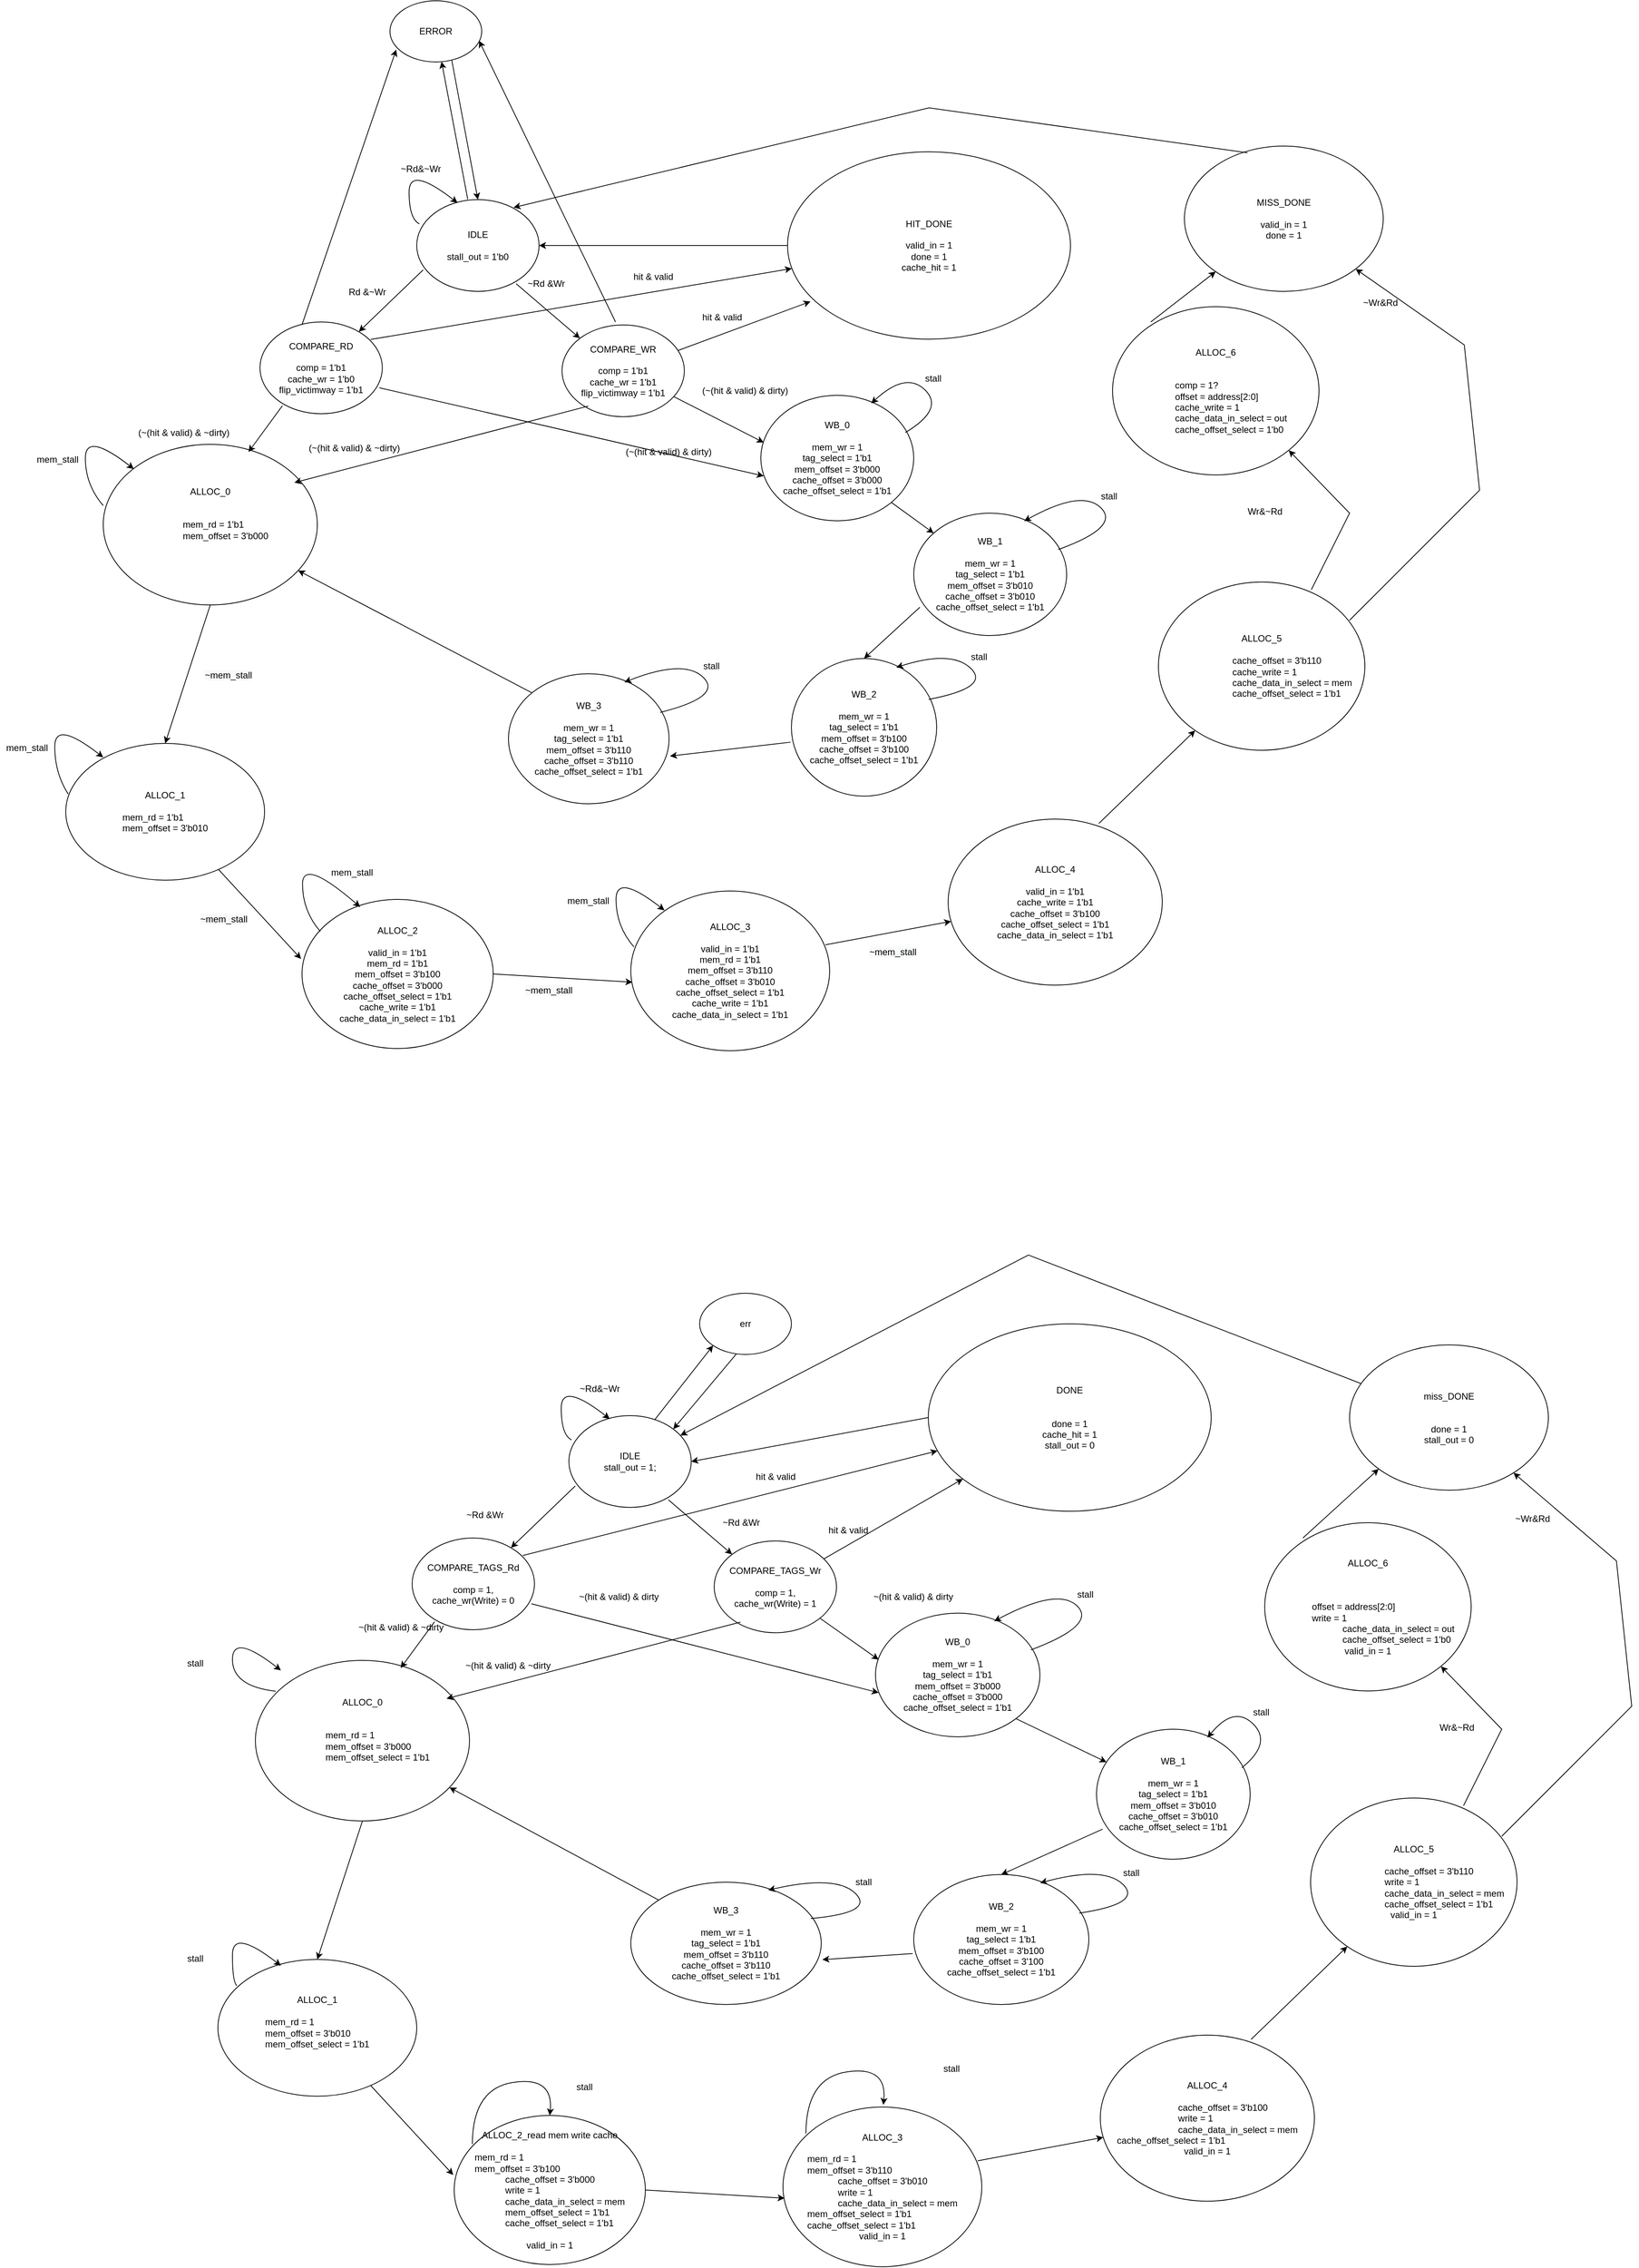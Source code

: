 <mxfile version="17.4.6" type="github">
  <diagram id="0WsAM_WMDWSk5i0kJ9NH" name="Page-1">
    <mxGraphModel dx="2578" dy="770" grid="1" gridSize="10" guides="1" tooltips="1" connect="1" arrows="0" fold="1" page="1" pageScale="1" pageWidth="1654" pageHeight="2336" math="0" shadow="0">
      <root>
        <mxCell id="0" />
        <mxCell id="1" parent="0" />
        <mxCell id="G9HL7FKv6nedQ7dIaKoP-1" value="IDLE&lt;br&gt;&lt;br&gt;stall_out = 1&#39;b0" style="ellipse;whiteSpace=wrap;html=1;" parent="1" vertex="1">
          <mxGeometry x="-810" y="640" width="160" height="120" as="geometry" />
        </mxCell>
        <mxCell id="G9HL7FKv6nedQ7dIaKoP-4" value="~Rd&amp;amp;~Wr" style="text;html=1;align=center;verticalAlign=middle;resizable=0;points=[];autosize=1;strokeColor=none;fillColor=none;" parent="1" vertex="1">
          <mxGeometry x="-840" y="590" width="70" height="20" as="geometry" />
        </mxCell>
        <mxCell id="G9HL7FKv6nedQ7dIaKoP-5" value="" style="curved=1;endArrow=classic;html=1;rounded=0;entryX=0.396;entryY=-0.006;entryDx=0;entryDy=0;entryPerimeter=0;" parent="1" edge="1">
          <mxGeometry width="50" height="50" relative="1" as="geometry">
            <mxPoint x="-806.564" y="671.718" as="sourcePoint" />
            <mxPoint x="-756.64" y="644.28" as="targetPoint" />
            <Array as="points">
              <mxPoint x="-820" y="665" />
              <mxPoint x="-820" y="595" />
            </Array>
          </mxGeometry>
        </mxCell>
        <mxCell id="G9HL7FKv6nedQ7dIaKoP-6" value="COMPARE_RD&lt;br&gt;&lt;br&gt;comp = 1&#39;b1&lt;br&gt;cache_wr = 1&#39;b0&lt;br&gt;flip_victimway = 1&#39;b1" style="ellipse;whiteSpace=wrap;html=1;" parent="1" vertex="1">
          <mxGeometry x="-1015" y="800" width="160" height="120" as="geometry" />
        </mxCell>
        <mxCell id="G9HL7FKv6nedQ7dIaKoP-7" value="COMPARE_WR&lt;br&gt;&lt;br&gt;comp = 1&#39;b1&lt;br&gt;cache_wr = 1&#39;b1&lt;br&gt;flip_victimway = 1&#39;b1" style="ellipse;whiteSpace=wrap;html=1;" parent="1" vertex="1">
          <mxGeometry x="-620" y="803.84" width="160" height="120" as="geometry" />
        </mxCell>
        <mxCell id="G9HL7FKv6nedQ7dIaKoP-8" value="" style="endArrow=classic;html=1;rounded=0;exitX=0.052;exitY=0.767;exitDx=0;exitDy=0;exitPerimeter=0;" parent="1" source="G9HL7FKv6nedQ7dIaKoP-1" target="G9HL7FKv6nedQ7dIaKoP-6" edge="1">
          <mxGeometry width="50" height="50" relative="1" as="geometry">
            <mxPoint x="-810" y="760" as="sourcePoint" />
            <mxPoint x="-1000.08" y="860" as="targetPoint" />
          </mxGeometry>
        </mxCell>
        <mxCell id="G9HL7FKv6nedQ7dIaKoP-9" value="Rd &amp;amp;~Wr" style="text;html=1;align=center;verticalAlign=middle;resizable=0;points=[];autosize=1;strokeColor=none;fillColor=none;" parent="1" vertex="1">
          <mxGeometry x="-905" y="751" width="60" height="20" as="geometry" />
        </mxCell>
        <mxCell id="G9HL7FKv6nedQ7dIaKoP-10" value="" style="endArrow=classic;html=1;rounded=0;exitX=0.904;exitY=0.191;exitDx=0;exitDy=0;exitPerimeter=0;" parent="1" source="G9HL7FKv6nedQ7dIaKoP-6" target="G9HL7FKv6nedQ7dIaKoP-82" edge="1">
          <mxGeometry width="50" height="50" relative="1" as="geometry">
            <mxPoint x="-830" y="890" as="sourcePoint" />
            <mxPoint x="-780" y="840" as="targetPoint" />
          </mxGeometry>
        </mxCell>
        <mxCell id="G9HL7FKv6nedQ7dIaKoP-14" value="" style="endArrow=classic;html=1;rounded=0;exitX=0.813;exitY=0.917;exitDx=0;exitDy=0;exitPerimeter=0;entryX=0;entryY=0;entryDx=0;entryDy=0;" parent="1" source="G9HL7FKv6nedQ7dIaKoP-1" target="G9HL7FKv6nedQ7dIaKoP-7" edge="1">
          <mxGeometry width="50" height="50" relative="1" as="geometry">
            <mxPoint x="-431.12" y="739.12" as="sourcePoint" />
            <mxPoint x="-620.003" y="919.907" as="targetPoint" />
          </mxGeometry>
        </mxCell>
        <mxCell id="G9HL7FKv6nedQ7dIaKoP-15" value="~Rd &amp;amp;Wr" style="text;html=1;align=center;verticalAlign=middle;resizable=0;points=[];autosize=1;strokeColor=none;fillColor=none;" parent="1" vertex="1">
          <mxGeometry x="-671" y="740" width="60" height="20" as="geometry" />
        </mxCell>
        <mxCell id="G9HL7FKv6nedQ7dIaKoP-18" value="ALLOC_0&lt;br&gt;&lt;br&gt;&lt;div style=&quot;text-align: left&quot;&gt;&lt;br&gt;&lt;/div&gt;&lt;blockquote style=&quot;margin: 0 0 0 40px ; border: none ; padding: 0px&quot;&gt;&lt;span&gt;&lt;div style=&quot;text-align: left&quot;&gt;&lt;span&gt;mem_rd = 1&#39;b1&lt;/span&gt;&lt;/div&gt;&lt;/span&gt;&lt;span&gt;&lt;div style=&quot;text-align: left&quot;&gt;&lt;span&gt;mem_offset = 3&#39;b000&lt;/span&gt;&lt;/div&gt;&lt;div style=&quot;text-align: left&quot;&gt;&lt;div&gt;&lt;br&gt;&lt;/div&gt;&lt;/div&gt;&lt;/span&gt;&lt;/blockquote&gt;&lt;div style=&quot;text-align: left&quot;&gt;&lt;br&gt;&lt;/div&gt;" style="ellipse;whiteSpace=wrap;html=1;" parent="1" vertex="1">
          <mxGeometry x="-1220" y="960" width="280" height="210" as="geometry" />
        </mxCell>
        <mxCell id="G9HL7FKv6nedQ7dIaKoP-22" value="" style="endArrow=classic;html=1;rounded=0;exitX=0.183;exitY=0.913;exitDx=0;exitDy=0;exitPerimeter=0;" parent="1" source="G9HL7FKv6nedQ7dIaKoP-6" edge="1">
          <mxGeometry width="50" height="50" relative="1" as="geometry">
            <mxPoint x="-1260" y="920" as="sourcePoint" />
            <mxPoint x="-1030" y="970" as="targetPoint" />
          </mxGeometry>
        </mxCell>
        <mxCell id="G9HL7FKv6nedQ7dIaKoP-27" value="" style="endArrow=classic;html=1;rounded=0;exitX=0.183;exitY=0.913;exitDx=0;exitDy=0;exitPerimeter=0;" parent="1" edge="1">
          <mxGeometry width="50" height="50" relative="1" as="geometry">
            <mxPoint x="-585.72" y="910" as="sourcePoint" />
            <mxPoint x="-970" y="1010" as="targetPoint" />
          </mxGeometry>
        </mxCell>
        <mxCell id="G9HL7FKv6nedQ7dIaKoP-38" value="WB_0&lt;br&gt;&lt;br&gt;mem_wr = 1&lt;br&gt;tag_select = 1&#39;b1&lt;br&gt;&lt;span style=&quot;color: rgba(0 , 0 , 0 , 0) ; font-family: monospace ; font-size: 0px&quot;&gt;%3CmxGraphModel%3E%3Croot%3E%3CmxCell%20id%3D%220%22%2F%3E%3CmxCell%20id%3D%221%22%20parent%3D%220%22%2F%3E%3CmxCell%20id%3D%222%22%20value%3D%22tag_select%22%20style%3D%22text%3Bhtml%3D1%3Balign%3Dcenter%3BverticalAlign%3Dmiddle%3Bresizable%3D0%3Bpoints%3D%5B%5D%3Bautosize%3D1%3BstrokeColor%3Dnone%3BfillColor%3Dnone%3B%22%20vertex%3D%221%22%20parent%3D%221%22%3E%3CmxGeometry%20x%3D%222430%22%20y%3D%22310%22%20width%3D%2270%22%20height%3D%2220%22%20as%3D%22geometry%22%2F%3E%3C%2FmxCell%3E%3C%2Froot%3E%3C%2FmxGraphModel%3E&lt;/span&gt;mem_offset = 3&#39;b000&lt;div&gt;cache_offset = 3&#39;b000&lt;/div&gt;cache_offset_select = 1&#39;b1" style="ellipse;whiteSpace=wrap;html=1;" parent="1" vertex="1">
          <mxGeometry x="-360" y="895.86" width="200" height="164.14" as="geometry" />
        </mxCell>
        <mxCell id="G9HL7FKv6nedQ7dIaKoP-39" value="stall" style="text;html=1;align=center;verticalAlign=middle;resizable=0;points=[];autosize=1;strokeColor=none;fillColor=none;" parent="1" vertex="1">
          <mxGeometry x="-155" y="864.14" width="40" height="20" as="geometry" />
        </mxCell>
        <mxCell id="G9HL7FKv6nedQ7dIaKoP-41" value="" style="curved=1;endArrow=classic;html=1;rounded=0;exitX=0.945;exitY=0.297;exitDx=0;exitDy=0;exitPerimeter=0;entryX=0.722;entryY=0.065;entryDx=0;entryDy=0;entryPerimeter=0;" parent="1" source="G9HL7FKv6nedQ7dIaKoP-38" target="G9HL7FKv6nedQ7dIaKoP-38" edge="1">
          <mxGeometry width="50" height="50" relative="1" as="geometry">
            <mxPoint x="-170" y="914.14" as="sourcePoint" />
            <mxPoint x="-120" y="864.14" as="targetPoint" />
            <Array as="points">
              <mxPoint x="-120" y="914.14" />
              <mxPoint x="-170" y="864.14" />
            </Array>
          </mxGeometry>
        </mxCell>
        <mxCell id="G9HL7FKv6nedQ7dIaKoP-42" value="WB_1&lt;br&gt;&lt;br&gt;mem_wr = 1&lt;br&gt;tag_select = 1&#39;b1&lt;br&gt;&lt;div&gt;mem_offset = 3&#39;b010&lt;div&gt;cache_offset = 3&#39;b010&lt;/div&gt;cache_offset_select = 1&#39;b1&lt;/div&gt;" style="ellipse;whiteSpace=wrap;html=1;" parent="1" vertex="1">
          <mxGeometry x="-160" y="1050" width="200" height="160" as="geometry" />
        </mxCell>
        <mxCell id="G9HL7FKv6nedQ7dIaKoP-43" value="stall" style="text;html=1;align=center;verticalAlign=middle;resizable=0;points=[];autosize=1;strokeColor=none;fillColor=none;" parent="1" vertex="1">
          <mxGeometry x="75" y="1018.28" width="40" height="20" as="geometry" />
        </mxCell>
        <mxCell id="G9HL7FKv6nedQ7dIaKoP-44" value="" style="curved=1;endArrow=classic;html=1;rounded=0;exitX=0.945;exitY=0.297;exitDx=0;exitDy=0;exitPerimeter=0;entryX=0.722;entryY=0.065;entryDx=0;entryDy=0;entryPerimeter=0;" parent="1" source="G9HL7FKv6nedQ7dIaKoP-42" target="G9HL7FKv6nedQ7dIaKoP-42" edge="1">
          <mxGeometry width="50" height="50" relative="1" as="geometry">
            <mxPoint x="60" y="1068.28" as="sourcePoint" />
            <mxPoint x="110" y="1018.28" as="targetPoint" />
            <Array as="points">
              <mxPoint x="110" y="1068.28" />
              <mxPoint x="60" y="1018.28" />
            </Array>
          </mxGeometry>
        </mxCell>
        <mxCell id="G9HL7FKv6nedQ7dIaKoP-45" value="WB_2&lt;br&gt;&lt;br&gt;mem_wr = 1&lt;br&gt;tag_select = 1&#39;b1&lt;br&gt;mem_offset = 3&#39;b100&lt;div&gt;cache_offset = 3&#39;b100&lt;/div&gt;cache_offset_select = 1&#39;b1" style="ellipse;whiteSpace=wrap;html=1;" parent="1" vertex="1">
          <mxGeometry x="-320" y="1240" width="190" height="180" as="geometry" />
        </mxCell>
        <mxCell id="G9HL7FKv6nedQ7dIaKoP-46" value="stall" style="text;html=1;align=center;verticalAlign=middle;resizable=0;points=[];autosize=1;strokeColor=none;fillColor=none;" parent="1" vertex="1">
          <mxGeometry x="-95" y="1228.28" width="40" height="20" as="geometry" />
        </mxCell>
        <mxCell id="G9HL7FKv6nedQ7dIaKoP-47" value="" style="curved=1;endArrow=classic;html=1;rounded=0;exitX=0.945;exitY=0.297;exitDx=0;exitDy=0;exitPerimeter=0;entryX=0.722;entryY=0.065;entryDx=0;entryDy=0;entryPerimeter=0;" parent="1" source="G9HL7FKv6nedQ7dIaKoP-45" target="G9HL7FKv6nedQ7dIaKoP-45" edge="1">
          <mxGeometry width="50" height="50" relative="1" as="geometry">
            <mxPoint x="-110" y="1278.28" as="sourcePoint" />
            <mxPoint x="-60" y="1228.28" as="targetPoint" />
            <Array as="points">
              <mxPoint x="-60" y="1278.28" />
              <mxPoint x="-110" y="1228.28" />
            </Array>
          </mxGeometry>
        </mxCell>
        <mxCell id="G9HL7FKv6nedQ7dIaKoP-48" value="WB_3&lt;br&gt;&lt;br&gt;mem_wr = 1&lt;br&gt;tag_select = 1&#39;b1&lt;br&gt;&lt;div&gt;mem_offset = 3&#39;b110&lt;div&gt;cache_offset = 3&#39;b110&lt;/div&gt;cache_offset_select = 1&#39;b1&lt;/div&gt;" style="ellipse;whiteSpace=wrap;html=1;" parent="1" vertex="1">
          <mxGeometry x="-690" y="1260" width="210" height="170" as="geometry" />
        </mxCell>
        <mxCell id="G9HL7FKv6nedQ7dIaKoP-49" value="stall" style="text;html=1;align=center;verticalAlign=middle;resizable=0;points=[];autosize=1;strokeColor=none;fillColor=none;" parent="1" vertex="1">
          <mxGeometry x="-445" y="1240" width="40" height="20" as="geometry" />
        </mxCell>
        <mxCell id="G9HL7FKv6nedQ7dIaKoP-50" value="" style="curved=1;endArrow=classic;html=1;rounded=0;exitX=0.945;exitY=0.297;exitDx=0;exitDy=0;exitPerimeter=0;entryX=0.722;entryY=0.065;entryDx=0;entryDy=0;entryPerimeter=0;" parent="1" source="G9HL7FKv6nedQ7dIaKoP-48" target="G9HL7FKv6nedQ7dIaKoP-48" edge="1">
          <mxGeometry width="50" height="50" relative="1" as="geometry">
            <mxPoint x="-460" y="1290" as="sourcePoint" />
            <mxPoint x="-410" y="1240" as="targetPoint" />
            <Array as="points">
              <mxPoint x="-410" y="1290" />
              <mxPoint x="-460" y="1240" />
            </Array>
          </mxGeometry>
        </mxCell>
        <mxCell id="G9HL7FKv6nedQ7dIaKoP-51" value="" style="endArrow=classic;html=1;rounded=0;entryX=0.019;entryY=0.376;entryDx=0;entryDy=0;entryPerimeter=0;" parent="1" source="G9HL7FKv6nedQ7dIaKoP-7" target="G9HL7FKv6nedQ7dIaKoP-38" edge="1">
          <mxGeometry width="50" height="50" relative="1" as="geometry">
            <mxPoint x="-530" y="1020" as="sourcePoint" />
            <mxPoint x="-480" y="970" as="targetPoint" />
          </mxGeometry>
        </mxCell>
        <mxCell id="G9HL7FKv6nedQ7dIaKoP-52" value="" style="endArrow=classic;html=1;rounded=0;exitX=1;exitY=1;exitDx=0;exitDy=0;" parent="1" source="G9HL7FKv6nedQ7dIaKoP-38" target="G9HL7FKv6nedQ7dIaKoP-42" edge="1">
          <mxGeometry width="50" height="50" relative="1" as="geometry">
            <mxPoint x="-290" y="1080" as="sourcePoint" />
            <mxPoint x="-240" y="1030" as="targetPoint" />
          </mxGeometry>
        </mxCell>
        <mxCell id="G9HL7FKv6nedQ7dIaKoP-53" value="" style="endArrow=classic;html=1;rounded=0;exitX=0.04;exitY=0.769;exitDx=0;exitDy=0;exitPerimeter=0;entryX=0.5;entryY=0;entryDx=0;entryDy=0;" parent="1" source="G9HL7FKv6nedQ7dIaKoP-42" target="G9HL7FKv6nedQ7dIaKoP-45" edge="1">
          <mxGeometry width="50" height="50" relative="1" as="geometry">
            <mxPoint x="-280" y="1120" as="sourcePoint" />
            <mxPoint x="-230" y="1070" as="targetPoint" />
          </mxGeometry>
        </mxCell>
        <mxCell id="G9HL7FKv6nedQ7dIaKoP-54" value="" style="endArrow=classic;html=1;rounded=0;exitX=-0.006;exitY=0.608;exitDx=0;exitDy=0;exitPerimeter=0;entryX=1.006;entryY=0.633;entryDx=0;entryDy=0;entryPerimeter=0;" parent="1" source="G9HL7FKv6nedQ7dIaKoP-45" target="G9HL7FKv6nedQ7dIaKoP-48" edge="1">
          <mxGeometry width="50" height="50" relative="1" as="geometry">
            <mxPoint x="-390" y="1530" as="sourcePoint" />
            <mxPoint x="-340" y="1480" as="targetPoint" />
          </mxGeometry>
        </mxCell>
        <mxCell id="G9HL7FKv6nedQ7dIaKoP-59" value="" style="endArrow=classic;html=1;rounded=0;exitX=0.975;exitY=0.717;exitDx=0;exitDy=0;exitPerimeter=0;entryX=0.019;entryY=0.643;entryDx=0;entryDy=0;entryPerimeter=0;" parent="1" source="G9HL7FKv6nedQ7dIaKoP-6" target="G9HL7FKv6nedQ7dIaKoP-38" edge="1">
          <mxGeometry width="50" height="50" relative="1" as="geometry">
            <mxPoint x="-580" y="1090" as="sourcePoint" />
            <mxPoint x="-530" y="1040" as="targetPoint" />
          </mxGeometry>
        </mxCell>
        <mxCell id="G9HL7FKv6nedQ7dIaKoP-62" value="" style="endArrow=classic;html=1;rounded=0;exitX=0;exitY=0;exitDx=0;exitDy=0;" parent="1" source="G9HL7FKv6nedQ7dIaKoP-48" target="G9HL7FKv6nedQ7dIaKoP-18" edge="1">
          <mxGeometry width="50" height="50" relative="1" as="geometry">
            <mxPoint x="-560" y="1150" as="sourcePoint" />
            <mxPoint x="-940" y="1130" as="targetPoint" />
          </mxGeometry>
        </mxCell>
        <mxCell id="G9HL7FKv6nedQ7dIaKoP-67" value="ALLOC_1&lt;br&gt;&lt;br&gt;&lt;div style=&quot;text-align: left&quot;&gt;&lt;span style=&quot;text-align: center&quot;&gt;&lt;div style=&quot;text-align: left&quot;&gt;mem_rd = 1&#39;b1&lt;/div&gt;&lt;/span&gt;&lt;span style=&quot;text-align: center&quot;&gt;&lt;div style=&quot;text-align: left&quot;&gt;mem_offset = 3&#39;b010&lt;/div&gt;&lt;/span&gt;&lt;/div&gt;" style="ellipse;whiteSpace=wrap;html=1;" parent="1" vertex="1">
          <mxGeometry x="-1269" y="1351" width="260" height="178.84" as="geometry" />
        </mxCell>
        <mxCell id="G9HL7FKv6nedQ7dIaKoP-70" value="ALLOC_2&lt;br&gt;&lt;span&gt;&lt;br&gt;valid_in = 1&#39;b1&lt;br&gt;mem_rd = 1&#39;b1&lt;/span&gt;&lt;span&gt;&lt;/span&gt;&lt;br&gt;&lt;div&gt;&lt;span&gt;&lt;div&gt;&lt;span&gt;&lt;span&gt;	&lt;span&gt;	&lt;/span&gt;&lt;/span&gt;mem_offset = 3&#39;b100&lt;/span&gt;&lt;/div&gt;&lt;/span&gt;&lt;span&gt;&lt;div&gt;&lt;span&gt;&lt;span&gt;	&lt;span&gt;	&lt;/span&gt;&lt;/span&gt;cache_offset = 3&#39;b000&lt;/span&gt;&lt;/div&gt;&lt;div&gt;&lt;span&gt;	&lt;/span&gt;&lt;span&gt;	&lt;/span&gt;&lt;span style=&quot;font-family: &amp;#34;helvetica&amp;#34;&quot;&gt;cache_offset_select = 1&#39;b1&lt;/span&gt;&lt;br&gt;&lt;/div&gt;&lt;/span&gt;&lt;span&gt;&lt;div&gt;&lt;span&gt;&lt;span&gt;	&lt;span&gt;	&lt;/span&gt;&lt;/span&gt;cache_write = 1&#39;b1&lt;/span&gt;&lt;/div&gt;&lt;div&gt;&lt;/div&gt;&lt;div&gt;&lt;span&gt;&lt;span&gt;	&lt;span&gt;	&lt;/span&gt;&lt;/span&gt;cache_data_in_select = 1&#39;b1&lt;/span&gt;&lt;/div&gt;&lt;/span&gt;&lt;/div&gt;" style="ellipse;whiteSpace=wrap;html=1;" parent="1" vertex="1">
          <mxGeometry x="-960" y="1555" width="250" height="195" as="geometry" />
        </mxCell>
        <mxCell id="G9HL7FKv6nedQ7dIaKoP-73" value="ALLOC_3&lt;br&gt;&lt;br&gt;&lt;div style=&quot;text-align: left&quot;&gt;&lt;span&gt;&lt;span&gt; &lt;/span&gt;&lt;/span&gt;&lt;/div&gt;valid_in = 1&#39;b1&lt;br&gt;mem_rd = 1&#39;b1&lt;br&gt;&lt;div&gt;&lt;div&gt;mem_offset = 3&#39;b110&lt;/div&gt;&lt;div&gt;cache_offset = 3&#39;b010&lt;/div&gt;&lt;div&gt;&lt;span style=&quot;font-family: &amp;#34;helvetica&amp;#34;&quot;&gt;cache_offset_select = 1&#39;b1&lt;/span&gt;&lt;br&gt;&lt;/div&gt;&lt;div&gt;cache_write = 1&#39;b1&lt;/div&gt;&lt;div&gt;&lt;/div&gt;&lt;div&gt;cache_data_in_select = 1&#39;b1&lt;/div&gt;&lt;/div&gt;" style="ellipse;whiteSpace=wrap;html=1;" parent="1" vertex="1">
          <mxGeometry x="-530" y="1544" width="260" height="208.84" as="geometry" />
        </mxCell>
        <mxCell id="G9HL7FKv6nedQ7dIaKoP-76" value="ALLOC_4&lt;br&gt;&lt;span&gt;&lt;br&gt;&lt;div&gt;&lt;span&gt;valid_in = 1&#39;b1&lt;/span&gt;&lt;/div&gt;&lt;div&gt;cache_write = 1&#39;b1&lt;span&gt;&lt;br&gt;&lt;/span&gt;&lt;/div&gt;&lt;div&gt;&lt;span&gt;cache_offset = 3&#39;b100&lt;/span&gt;&lt;/div&gt;&lt;div&gt;&lt;span style=&quot;font-family: &amp;#34;helvetica&amp;#34;&quot;&gt;cache_offset_select = 1&#39;b1&lt;/span&gt;&lt;/div&gt;&lt;div&gt;&lt;span&gt;cache_data_in_select = 1&#39;b1&lt;/span&gt;&lt;/div&gt;&lt;/span&gt;" style="ellipse;whiteSpace=wrap;html=1;align=center;" parent="1" vertex="1">
          <mxGeometry x="-115" y="1450" width="280" height="217.12" as="geometry" />
        </mxCell>
        <mxCell id="G9HL7FKv6nedQ7dIaKoP-79" value="ALLOC_5&lt;br&gt;&lt;br&gt;&lt;blockquote style=&quot;margin: 0px 0px 0px 40px ; border: none ; padding: 0px&quot;&gt;&lt;div style=&quot;text-align: left&quot;&gt;&lt;blockquote style=&quot;text-align: center ; margin: 0px 0px 0px 40px ; border: none ; padding: 0px&quot;&gt;&lt;div style=&quot;text-align: left&quot;&gt;cache_offset = 3&#39;b110&lt;/div&gt;&lt;div style=&quot;text-align: left&quot;&gt;cache_write = 1&lt;/div&gt;&lt;div style=&quot;text-align: left&quot;&gt;cache_data_in_select = mem&lt;br&gt;&lt;/div&gt;&lt;div style=&quot;text-align: left&quot;&gt;&lt;span style=&quot;font-family: &amp;#34;helvetica&amp;#34;&quot;&gt;cache_offset_select = 1&#39;b1&lt;/span&gt;&lt;br&gt;&lt;/div&gt;&lt;/blockquote&gt;&lt;/div&gt;&lt;/blockquote&gt;" style="ellipse;whiteSpace=wrap;html=1;" parent="1" vertex="1">
          <mxGeometry x="160" y="1140" width="270" height="220" as="geometry" />
        </mxCell>
        <mxCell id="G9HL7FKv6nedQ7dIaKoP-82" value="HIT_DONE&lt;br&gt;&lt;br&gt;valid_in = 1&lt;br&gt;done = 1&lt;br&gt;cache_hit = 1" style="ellipse;whiteSpace=wrap;html=1;" parent="1" vertex="1">
          <mxGeometry x="-325" y="577.5" width="370" height="245" as="geometry" />
        </mxCell>
        <mxCell id="G9HL7FKv6nedQ7dIaKoP-83" value="" style="endArrow=classic;html=1;rounded=0;exitX=0.5;exitY=1;exitDx=0;exitDy=0;entryX=0.5;entryY=0;entryDx=0;entryDy=0;" parent="1" source="G9HL7FKv6nedQ7dIaKoP-18" target="G9HL7FKv6nedQ7dIaKoP-67" edge="1">
          <mxGeometry width="50" height="50" relative="1" as="geometry">
            <mxPoint x="-980" y="1370" as="sourcePoint" />
            <mxPoint x="-930" y="1320" as="targetPoint" />
          </mxGeometry>
        </mxCell>
        <mxCell id="G9HL7FKv6nedQ7dIaKoP-84" value="" style="endArrow=classic;html=1;rounded=0;entryX=-0.005;entryY=0.399;entryDx=0;entryDy=0;entryPerimeter=0;" parent="1" source="G9HL7FKv6nedQ7dIaKoP-67" target="G9HL7FKv6nedQ7dIaKoP-70" edge="1">
          <mxGeometry width="50" height="50" relative="1" as="geometry">
            <mxPoint x="-1020" y="1730" as="sourcePoint" />
            <mxPoint x="-970" y="1680" as="targetPoint" />
          </mxGeometry>
        </mxCell>
        <mxCell id="G9HL7FKv6nedQ7dIaKoP-85" value="" style="endArrow=classic;html=1;rounded=0;exitX=1;exitY=0.5;exitDx=0;exitDy=0;entryX=0.008;entryY=0.571;entryDx=0;entryDy=0;entryPerimeter=0;" parent="1" source="G9HL7FKv6nedQ7dIaKoP-70" target="G9HL7FKv6nedQ7dIaKoP-73" edge="1">
          <mxGeometry width="50" height="50" relative="1" as="geometry">
            <mxPoint x="-480" y="1580" as="sourcePoint" />
            <mxPoint x="-430" y="1530" as="targetPoint" />
          </mxGeometry>
        </mxCell>
        <mxCell id="G9HL7FKv6nedQ7dIaKoP-86" value="" style="endArrow=classic;html=1;rounded=0;exitX=0.979;exitY=0.337;exitDx=0;exitDy=0;exitPerimeter=0;" parent="1" source="G9HL7FKv6nedQ7dIaKoP-73" target="G9HL7FKv6nedQ7dIaKoP-76" edge="1">
          <mxGeometry width="50" height="50" relative="1" as="geometry">
            <mxPoint x="-20" y="1550" as="sourcePoint" />
            <mxPoint x="30" y="1500" as="targetPoint" />
          </mxGeometry>
        </mxCell>
        <mxCell id="G9HL7FKv6nedQ7dIaKoP-87" value="" style="endArrow=classic;html=1;rounded=0;exitX=0.704;exitY=0.026;exitDx=0;exitDy=0;exitPerimeter=0;" parent="1" source="G9HL7FKv6nedQ7dIaKoP-76" target="G9HL7FKv6nedQ7dIaKoP-79" edge="1">
          <mxGeometry width="50" height="50" relative="1" as="geometry">
            <mxPoint x="340" y="1280" as="sourcePoint" />
            <mxPoint x="390" y="1230" as="targetPoint" />
          </mxGeometry>
        </mxCell>
        <mxCell id="G9HL7FKv6nedQ7dIaKoP-89" value="" style="endArrow=classic;html=1;rounded=0;exitX=0;exitY=0.5;exitDx=0;exitDy=0;entryX=1;entryY=0.5;entryDx=0;entryDy=0;" parent="1" source="G9HL7FKv6nedQ7dIaKoP-82" target="G9HL7FKv6nedQ7dIaKoP-1" edge="1">
          <mxGeometry width="50" height="50" relative="1" as="geometry">
            <mxPoint x="-460" y="630" as="sourcePoint" />
            <mxPoint x="-410" y="580" as="targetPoint" />
          </mxGeometry>
        </mxCell>
        <mxCell id="MkebhDBpNGItt_J_HD5r-5" value="" style="endArrow=classic;html=1;rounded=0;entryX=1;entryY=1;entryDx=0;entryDy=0;" parent="1" target="MkebhDBpNGItt_J_HD5r-7" edge="1">
          <mxGeometry width="50" height="50" relative="1" as="geometry">
            <mxPoint x="360" y="1150" as="sourcePoint" />
            <mxPoint x="380" y="980" as="targetPoint" />
            <Array as="points">
              <mxPoint x="410" y="1050" />
            </Array>
          </mxGeometry>
        </mxCell>
        <mxCell id="MkebhDBpNGItt_J_HD5r-7" value="ALLOC_6&lt;br&gt;&lt;br&gt;&lt;br&gt;&lt;blockquote style=&quot;margin: 0px 0px 0px 40px ; border: none ; padding: 0px&quot;&gt;&lt;div style=&quot;text-align: left&quot;&gt;comp = 1?&lt;/div&gt;&lt;div style=&quot;text-align: left&quot;&gt;&lt;div&gt;&lt;span&gt; &lt;/span&gt;&lt;span&gt; &lt;/span&gt;&lt;span&gt;offset = address[2:0]&lt;/span&gt;&lt;/div&gt;&lt;div style=&quot;text-align: left&quot;&gt;&lt;span&gt;cache_write = 1&lt;/span&gt;&lt;br&gt;&lt;/div&gt;&lt;div style=&quot;text-align: left&quot;&gt;cache_data_in_select = out&lt;span style=&quot;font-family: &amp;#34;helvetica&amp;#34;&quot;&gt;&lt;br&gt;&lt;/span&gt;&lt;/div&gt;&lt;div style=&quot;text-align: left&quot;&gt;&lt;span style=&quot;font-family: &amp;#34;helvetica&amp;#34;&quot;&gt;cache_offset_select = 1&#39;b0&lt;/span&gt;&lt;br&gt;&lt;/div&gt;&lt;/div&gt;&lt;/blockquote&gt;" style="ellipse;whiteSpace=wrap;html=1;" parent="1" vertex="1">
          <mxGeometry x="100" y="780" width="270" height="220" as="geometry" />
        </mxCell>
        <mxCell id="MkebhDBpNGItt_J_HD5r-8" value="" style="endArrow=classic;html=1;rounded=0;exitX=0.185;exitY=0.091;exitDx=0;exitDy=0;exitPerimeter=0;" parent="1" source="MkebhDBpNGItt_J_HD5r-7" target="ubBGQjgHWbrzZHi7zzIe-1" edge="1">
          <mxGeometry width="50" height="50" relative="1" as="geometry">
            <mxPoint x="-170" y="920" as="sourcePoint" />
            <mxPoint x="-120" y="870" as="targetPoint" />
          </mxGeometry>
        </mxCell>
        <mxCell id="MkebhDBpNGItt_J_HD5r-9" value="" style="endArrow=classic;html=1;rounded=0;" parent="1" target="ubBGQjgHWbrzZHi7zzIe-1" edge="1">
          <mxGeometry width="50" height="50" relative="1" as="geometry">
            <mxPoint x="410" y="1190" as="sourcePoint" />
            <mxPoint x="460" y="1140" as="targetPoint" />
            <Array as="points">
              <mxPoint x="580" y="1020" />
              <mxPoint x="560" y="830" />
            </Array>
          </mxGeometry>
        </mxCell>
        <mxCell id="MkebhDBpNGItt_J_HD5r-10" value="Wr&amp;amp;~Rd" style="text;html=1;align=center;verticalAlign=middle;resizable=0;points=[];autosize=1;strokeColor=none;fillColor=none;" parent="1" vertex="1">
          <mxGeometry x="269" y="1038.28" width="60" height="20" as="geometry" />
        </mxCell>
        <mxCell id="MkebhDBpNGItt_J_HD5r-11" value="~Wr&amp;amp;Rd" style="text;html=1;align=center;verticalAlign=middle;resizable=0;points=[];autosize=1;strokeColor=none;fillColor=none;" parent="1" vertex="1">
          <mxGeometry x="420" y="765" width="60" height="20" as="geometry" />
        </mxCell>
        <mxCell id="MkebhDBpNGItt_J_HD5r-89" value="(~(hit &amp;amp; valid) &amp;amp; ~dirty) &lt;br&gt;" style="text;html=1;align=center;verticalAlign=middle;resizable=0;points=[];autosize=1;strokeColor=none;fillColor=none;" parent="1" vertex="1">
          <mxGeometry x="-1180" y="935" width="130" height="20" as="geometry" />
        </mxCell>
        <mxCell id="MkebhDBpNGItt_J_HD5r-92" value="&lt;div&gt;IDLE&lt;/div&gt;&lt;div&gt;stall_out = 1;&lt;br&gt;&lt;/div&gt;" style="ellipse;whiteSpace=wrap;html=1;" parent="1" vertex="1">
          <mxGeometry x="-611" y="2230" width="160" height="120" as="geometry" />
        </mxCell>
        <mxCell id="MkebhDBpNGItt_J_HD5r-93" value="~Rd&amp;amp;~Wr" style="text;html=1;align=center;verticalAlign=middle;resizable=0;points=[];autosize=1;strokeColor=none;fillColor=none;" parent="1" vertex="1">
          <mxGeometry x="-606" y="2185" width="70" height="20" as="geometry" />
        </mxCell>
        <mxCell id="MkebhDBpNGItt_J_HD5r-94" value="" style="curved=1;endArrow=classic;html=1;rounded=0;entryX=0.396;entryY=-0.006;entryDx=0;entryDy=0;entryPerimeter=0;" parent="1" edge="1">
          <mxGeometry width="50" height="50" relative="1" as="geometry">
            <mxPoint x="-607.564" y="2261.718" as="sourcePoint" />
            <mxPoint x="-557.64" y="2234.28" as="targetPoint" />
            <Array as="points">
              <mxPoint x="-621" y="2255" />
              <mxPoint x="-621" y="2185" />
            </Array>
          </mxGeometry>
        </mxCell>
        <mxCell id="MkebhDBpNGItt_J_HD5r-95" value="COMPARE_TAGS_Rd&lt;br&gt;&lt;br&gt;comp = 1,&lt;br&gt;cache_wr(Write) = 0" style="ellipse;whiteSpace=wrap;html=1;" parent="1" vertex="1">
          <mxGeometry x="-816" y="2390" width="160" height="120" as="geometry" />
        </mxCell>
        <mxCell id="MkebhDBpNGItt_J_HD5r-96" value="COMPARE_TAGS_Wr&lt;br&gt;&lt;br&gt;comp = 1,&lt;br&gt;&lt;div&gt;cache_wr(Write) = 1&lt;/div&gt;" style="ellipse;whiteSpace=wrap;html=1;" parent="1" vertex="1">
          <mxGeometry x="-421" y="2393.84" width="160" height="120" as="geometry" />
        </mxCell>
        <mxCell id="MkebhDBpNGItt_J_HD5r-97" value="" style="endArrow=classic;html=1;rounded=0;exitX=0.052;exitY=0.767;exitDx=0;exitDy=0;exitPerimeter=0;" parent="1" source="MkebhDBpNGItt_J_HD5r-92" target="MkebhDBpNGItt_J_HD5r-95" edge="1">
          <mxGeometry width="50" height="50" relative="1" as="geometry">
            <mxPoint x="-611" y="2350" as="sourcePoint" />
            <mxPoint x="-801.08" y="2450" as="targetPoint" />
          </mxGeometry>
        </mxCell>
        <mxCell id="MkebhDBpNGItt_J_HD5r-98" value="~Rd &amp;amp;Wr" style="text;html=1;align=center;verticalAlign=middle;resizable=0;points=[];autosize=1;strokeColor=none;fillColor=none;" parent="1" vertex="1">
          <mxGeometry x="-751" y="2350" width="60" height="20" as="geometry" />
        </mxCell>
        <mxCell id="MkebhDBpNGItt_J_HD5r-99" value="" style="endArrow=classic;html=1;rounded=0;exitX=0.904;exitY=0.191;exitDx=0;exitDy=0;exitPerimeter=0;" parent="1" source="MkebhDBpNGItt_J_HD5r-95" target="MkebhDBpNGItt_J_HD5r-142" edge="1">
          <mxGeometry width="50" height="50" relative="1" as="geometry">
            <mxPoint x="-631" y="2480" as="sourcePoint" />
            <mxPoint x="-581" y="2430" as="targetPoint" />
          </mxGeometry>
        </mxCell>
        <mxCell id="MkebhDBpNGItt_J_HD5r-100" value="" style="endArrow=classic;html=1;rounded=0;exitX=0.813;exitY=0.917;exitDx=0;exitDy=0;exitPerimeter=0;entryX=0;entryY=0;entryDx=0;entryDy=0;" parent="1" source="MkebhDBpNGItt_J_HD5r-92" target="MkebhDBpNGItt_J_HD5r-96" edge="1">
          <mxGeometry width="50" height="50" relative="1" as="geometry">
            <mxPoint x="-232.12" y="2329.12" as="sourcePoint" />
            <mxPoint x="-421.003" y="2509.907" as="targetPoint" />
          </mxGeometry>
        </mxCell>
        <mxCell id="MkebhDBpNGItt_J_HD5r-101" value="~Rd &amp;amp;Wr" style="text;html=1;align=center;verticalAlign=middle;resizable=0;points=[];autosize=1;strokeColor=none;fillColor=none;" parent="1" vertex="1">
          <mxGeometry x="-416" y="2360" width="60" height="20" as="geometry" />
        </mxCell>
        <mxCell id="MkebhDBpNGItt_J_HD5r-102" value="" style="endArrow=classic;html=1;rounded=0;" parent="1" source="MkebhDBpNGItt_J_HD5r-96" target="MkebhDBpNGItt_J_HD5r-142" edge="1">
          <mxGeometry width="50" height="50" relative="1" as="geometry">
            <mxPoint x="-405.8" y="2520" as="sourcePoint" />
            <mxPoint x="-381" y="2330" as="targetPoint" />
          </mxGeometry>
        </mxCell>
        <mxCell id="MkebhDBpNGItt_J_HD5r-103" value="ALLOC_0&lt;br&gt;&lt;br&gt;&lt;div style=&quot;text-align: left&quot;&gt;&lt;br&gt;&lt;/div&gt;&lt;blockquote style=&quot;margin: 0 0 0 40px ; border: none ; padding: 0px&quot;&gt;&lt;span&gt;&lt;div style=&quot;text-align: left&quot;&gt;&lt;span&gt;mem_rd = 1&lt;/span&gt;&lt;/div&gt;&lt;/span&gt;&lt;span&gt;&lt;div style=&quot;text-align: left&quot;&gt;&lt;span&gt;mem_offset = 3&#39;b000&lt;/span&gt;&lt;/div&gt;&lt;div style=&quot;text-align: left&quot;&gt;&lt;div&gt;&lt;span style=&quot;font-family: &amp;#34;helvetica&amp;#34;&quot;&gt;mem_offset_select = 1&#39;b1&lt;/span&gt;&lt;br&gt;&lt;/div&gt;&lt;div&gt;&lt;br&gt;&lt;/div&gt;&lt;/div&gt;&lt;/span&gt;&lt;/blockquote&gt;&lt;div style=&quot;text-align: left&quot;&gt;&lt;br&gt;&lt;/div&gt;" style="ellipse;whiteSpace=wrap;html=1;" parent="1" vertex="1">
          <mxGeometry x="-1021" y="2550" width="280" height="210" as="geometry" />
        </mxCell>
        <mxCell id="MkebhDBpNGItt_J_HD5r-104" value="" style="endArrow=classic;html=1;rounded=0;exitX=0.183;exitY=0.913;exitDx=0;exitDy=0;exitPerimeter=0;" parent="1" source="MkebhDBpNGItt_J_HD5r-95" edge="1">
          <mxGeometry width="50" height="50" relative="1" as="geometry">
            <mxPoint x="-1061" y="2510" as="sourcePoint" />
            <mxPoint x="-831" y="2560" as="targetPoint" />
          </mxGeometry>
        </mxCell>
        <mxCell id="MkebhDBpNGItt_J_HD5r-105" value="stall" style="text;html=1;align=center;verticalAlign=middle;resizable=0;points=[];autosize=1;strokeColor=none;fillColor=none;" parent="1" vertex="1">
          <mxGeometry x="-1120" y="2543.84" width="40" height="20" as="geometry" />
        </mxCell>
        <mxCell id="MkebhDBpNGItt_J_HD5r-106" value="" style="curved=1;endArrow=classic;html=1;rounded=0;entryX=0.396;entryY=-0.006;entryDx=0;entryDy=0;entryPerimeter=0;exitX=0.095;exitY=0.192;exitDx=0;exitDy=0;exitPerimeter=0;" parent="1" source="MkebhDBpNGItt_J_HD5r-103" edge="1">
          <mxGeometry width="50" height="50" relative="1" as="geometry">
            <mxPoint x="-1038" y="2590" as="sourcePoint" />
            <mxPoint x="-987.64" y="2563.12" as="targetPoint" />
            <Array as="points">
              <mxPoint x="-1051" y="2583.84" />
              <mxPoint x="-1051" y="2513.84" />
            </Array>
          </mxGeometry>
        </mxCell>
        <mxCell id="MkebhDBpNGItt_J_HD5r-107" value="" style="endArrow=classic;html=1;rounded=0;exitX=0.183;exitY=0.913;exitDx=0;exitDy=0;exitPerimeter=0;" parent="1" edge="1">
          <mxGeometry width="50" height="50" relative="1" as="geometry">
            <mxPoint x="-386.72" y="2500" as="sourcePoint" />
            <mxPoint x="-771" y="2600" as="targetPoint" />
          </mxGeometry>
        </mxCell>
        <mxCell id="MkebhDBpNGItt_J_HD5r-108" value="WB_0&lt;br&gt;&lt;br&gt;mem_wr = 1&lt;br&gt;tag_select = 1&#39;b1&lt;br&gt;&lt;div&gt;&lt;span style=&quot;color: rgba(0 , 0 , 0 , 0) ; font-family: monospace ; font-size: 0px&quot;&gt;%3CmxGraphModel%3E%3Croot%3E%3CmxCell%20id%3D%220%22%2F%3E%3CmxCell%20id%3D%221%22%20parent%3D%220%22%2F%3E%3CmxCell%20id%3D%222%22%20value%3D%22tag_select%22%20style%3D%22text%3Bhtml%3D1%3Balign%3Dcenter%3BverticalAlign%3Dmiddle%3Bresizable%3D0%3Bpoints%3D%5B%5D%3Bautosize%3D1%3BstrokeColor%3Dnone%3BfillColor%3Dnone%3B%22%20vertex%3D%221%22%20parent%3D%221%22%3E%3CmxGeometry%20x%3D%222430%22%20y%3D%22310%22%20width%3D%2270%22%20height%3D%2220%22%20as%3D%22geometry%22%2F%3E%3C%2FmxCell%3E%3C%2Froot%3E%3C%2FmxGraphModel%3E&lt;/span&gt;mem_offset = 3&#39;b000&lt;/div&gt;&lt;div&gt;cache_offset = 3&#39;b000&lt;/div&gt;&lt;div&gt;cache_offset_select = 1&#39;b1&lt;br&gt;&lt;/div&gt;" style="ellipse;whiteSpace=wrap;html=1;" parent="1" vertex="1">
          <mxGeometry x="-210" y="2488.28" width="215" height="161.72" as="geometry" />
        </mxCell>
        <mxCell id="MkebhDBpNGItt_J_HD5r-109" value="stall" style="text;html=1;align=center;verticalAlign=middle;resizable=0;points=[];autosize=1;strokeColor=none;fillColor=none;" parent="1" vertex="1">
          <mxGeometry x="44" y="2454.14" width="40" height="20" as="geometry" />
        </mxCell>
        <mxCell id="MkebhDBpNGItt_J_HD5r-110" value="" style="curved=1;endArrow=classic;html=1;rounded=0;exitX=0.945;exitY=0.297;exitDx=0;exitDy=0;exitPerimeter=0;entryX=0.722;entryY=0.065;entryDx=0;entryDy=0;entryPerimeter=0;" parent="1" source="MkebhDBpNGItt_J_HD5r-108" target="MkebhDBpNGItt_J_HD5r-108" edge="1">
          <mxGeometry width="50" height="50" relative="1" as="geometry">
            <mxPoint x="29" y="2504.14" as="sourcePoint" />
            <mxPoint x="79" y="2454.14" as="targetPoint" />
            <Array as="points">
              <mxPoint x="79" y="2504.14" />
              <mxPoint x="29" y="2454.14" />
            </Array>
          </mxGeometry>
        </mxCell>
        <mxCell id="MkebhDBpNGItt_J_HD5r-111" value="WB_1&lt;br&gt;&lt;br&gt;mem_wr = 1&lt;br&gt;tag_select = 1&#39;b1&lt;br&gt;&lt;div&gt;mem_offset = 3&#39;b010&lt;br&gt;&lt;/div&gt;&lt;div&gt;cache_offset = 3&#39;b010&lt;br&gt;&lt;/div&gt;&lt;div&gt;cache_offset_select = 1&#39;b1&lt;/div&gt;" style="ellipse;whiteSpace=wrap;html=1;" parent="1" vertex="1">
          <mxGeometry x="79" y="2640" width="201" height="170" as="geometry" />
        </mxCell>
        <mxCell id="MkebhDBpNGItt_J_HD5r-112" value="stall" style="text;html=1;align=center;verticalAlign=middle;resizable=0;points=[];autosize=1;strokeColor=none;fillColor=none;" parent="1" vertex="1">
          <mxGeometry x="274" y="2608.28" width="40" height="20" as="geometry" />
        </mxCell>
        <mxCell id="MkebhDBpNGItt_J_HD5r-113" value="" style="curved=1;endArrow=classic;html=1;rounded=0;exitX=0.945;exitY=0.297;exitDx=0;exitDy=0;exitPerimeter=0;entryX=0.722;entryY=0.065;entryDx=0;entryDy=0;entryPerimeter=0;" parent="1" source="MkebhDBpNGItt_J_HD5r-111" target="MkebhDBpNGItt_J_HD5r-111" edge="1">
          <mxGeometry width="50" height="50" relative="1" as="geometry">
            <mxPoint x="259" y="2658.28" as="sourcePoint" />
            <mxPoint x="309" y="2608.28" as="targetPoint" />
            <Array as="points">
              <mxPoint x="309" y="2658.28" />
              <mxPoint x="259" y="2608.28" />
            </Array>
          </mxGeometry>
        </mxCell>
        <mxCell id="MkebhDBpNGItt_J_HD5r-114" value="WB_2&lt;br&gt;&lt;br&gt;mem_wr = 1&lt;br&gt;tag_select = 1&#39;b1&lt;br&gt;mem_offset = 3&#39;b100&lt;div&gt;cache_offset = 3&#39;100&lt;br&gt;&lt;/div&gt;&lt;div&gt;cache_offset_select = 1&#39;b1&lt;/div&gt;" style="ellipse;whiteSpace=wrap;html=1;" parent="1" vertex="1">
          <mxGeometry x="-160" y="2830" width="229" height="170" as="geometry" />
        </mxCell>
        <mxCell id="MkebhDBpNGItt_J_HD5r-115" value="stall" style="text;html=1;align=center;verticalAlign=middle;resizable=0;points=[];autosize=1;strokeColor=none;fillColor=none;" parent="1" vertex="1">
          <mxGeometry x="104" y="2818.28" width="40" height="20" as="geometry" />
        </mxCell>
        <mxCell id="MkebhDBpNGItt_J_HD5r-116" value="" style="curved=1;endArrow=classic;html=1;rounded=0;exitX=0.945;exitY=0.297;exitDx=0;exitDy=0;exitPerimeter=0;entryX=0.722;entryY=0.065;entryDx=0;entryDy=0;entryPerimeter=0;" parent="1" source="MkebhDBpNGItt_J_HD5r-114" target="MkebhDBpNGItt_J_HD5r-114" edge="1">
          <mxGeometry width="50" height="50" relative="1" as="geometry">
            <mxPoint x="89" y="2868.28" as="sourcePoint" />
            <mxPoint x="139" y="2818.28" as="targetPoint" />
            <Array as="points">
              <mxPoint x="139" y="2868.28" />
              <mxPoint x="89" y="2818.28" />
            </Array>
          </mxGeometry>
        </mxCell>
        <mxCell id="MkebhDBpNGItt_J_HD5r-117" value="WB_3&lt;br&gt;&lt;br&gt;mem_wr = 1&lt;br&gt;tag_select = 1&#39;b1&lt;br&gt;mem_offset = 3&#39;b110&lt;div&gt;cache_offset = 3&#39;b110&lt;br&gt;&lt;/div&gt;&lt;div&gt;cache_offset_select = 1&#39;b1&lt;/div&gt;" style="ellipse;whiteSpace=wrap;html=1;" parent="1" vertex="1">
          <mxGeometry x="-530" y="2840" width="249" height="160" as="geometry" />
        </mxCell>
        <mxCell id="MkebhDBpNGItt_J_HD5r-118" value="stall" style="text;html=1;align=center;verticalAlign=middle;resizable=0;points=[];autosize=1;strokeColor=none;fillColor=none;" parent="1" vertex="1">
          <mxGeometry x="-246" y="2830" width="40" height="20" as="geometry" />
        </mxCell>
        <mxCell id="MkebhDBpNGItt_J_HD5r-119" value="" style="curved=1;endArrow=classic;html=1;rounded=0;exitX=0.945;exitY=0.297;exitDx=0;exitDy=0;exitPerimeter=0;entryX=0.722;entryY=0.065;entryDx=0;entryDy=0;entryPerimeter=0;" parent="1" source="MkebhDBpNGItt_J_HD5r-117" target="MkebhDBpNGItt_J_HD5r-117" edge="1">
          <mxGeometry width="50" height="50" relative="1" as="geometry">
            <mxPoint x="-261" y="2880" as="sourcePoint" />
            <mxPoint x="-211" y="2830" as="targetPoint" />
            <Array as="points">
              <mxPoint x="-211" y="2880" />
              <mxPoint x="-261" y="2830" />
            </Array>
          </mxGeometry>
        </mxCell>
        <mxCell id="MkebhDBpNGItt_J_HD5r-120" value="" style="endArrow=classic;html=1;rounded=0;entryX=0.019;entryY=0.376;entryDx=0;entryDy=0;entryPerimeter=0;" parent="1" source="MkebhDBpNGItt_J_HD5r-96" target="MkebhDBpNGItt_J_HD5r-108" edge="1">
          <mxGeometry width="50" height="50" relative="1" as="geometry">
            <mxPoint x="-331" y="2610" as="sourcePoint" />
            <mxPoint x="-281" y="2560" as="targetPoint" />
          </mxGeometry>
        </mxCell>
        <mxCell id="MkebhDBpNGItt_J_HD5r-121" value="" style="endArrow=classic;html=1;rounded=0;exitX=1;exitY=1;exitDx=0;exitDy=0;" parent="1" source="MkebhDBpNGItt_J_HD5r-108" target="MkebhDBpNGItt_J_HD5r-111" edge="1">
          <mxGeometry width="50" height="50" relative="1" as="geometry">
            <mxPoint x="-91" y="2670" as="sourcePoint" />
            <mxPoint x="-41" y="2620" as="targetPoint" />
          </mxGeometry>
        </mxCell>
        <mxCell id="MkebhDBpNGItt_J_HD5r-122" value="" style="endArrow=classic;html=1;rounded=0;exitX=0.04;exitY=0.769;exitDx=0;exitDy=0;exitPerimeter=0;entryX=0.5;entryY=0;entryDx=0;entryDy=0;" parent="1" source="MkebhDBpNGItt_J_HD5r-111" target="MkebhDBpNGItt_J_HD5r-114" edge="1">
          <mxGeometry width="50" height="50" relative="1" as="geometry">
            <mxPoint x="-81" y="2710" as="sourcePoint" />
            <mxPoint x="-31" y="2660" as="targetPoint" />
          </mxGeometry>
        </mxCell>
        <mxCell id="MkebhDBpNGItt_J_HD5r-123" value="" style="endArrow=classic;html=1;rounded=0;exitX=-0.006;exitY=0.608;exitDx=0;exitDy=0;exitPerimeter=0;entryX=1.006;entryY=0.633;entryDx=0;entryDy=0;entryPerimeter=0;" parent="1" source="MkebhDBpNGItt_J_HD5r-114" target="MkebhDBpNGItt_J_HD5r-117" edge="1">
          <mxGeometry width="50" height="50" relative="1" as="geometry">
            <mxPoint x="-191" y="3120" as="sourcePoint" />
            <mxPoint x="-141" y="3070" as="targetPoint" />
          </mxGeometry>
        </mxCell>
        <mxCell id="MkebhDBpNGItt_J_HD5r-127" value="" style="endArrow=classic;html=1;rounded=0;exitX=0.975;exitY=0.717;exitDx=0;exitDy=0;exitPerimeter=0;entryX=0.019;entryY=0.643;entryDx=0;entryDy=0;entryPerimeter=0;" parent="1" source="MkebhDBpNGItt_J_HD5r-95" target="MkebhDBpNGItt_J_HD5r-108" edge="1">
          <mxGeometry width="50" height="50" relative="1" as="geometry">
            <mxPoint x="-381" y="2680" as="sourcePoint" />
            <mxPoint x="-331" y="2630" as="targetPoint" />
          </mxGeometry>
        </mxCell>
        <mxCell id="MkebhDBpNGItt_J_HD5r-128" value="" style="endArrow=classic;html=1;rounded=0;exitX=0;exitY=0;exitDx=0;exitDy=0;" parent="1" source="MkebhDBpNGItt_J_HD5r-117" target="MkebhDBpNGItt_J_HD5r-103" edge="1">
          <mxGeometry width="50" height="50" relative="1" as="geometry">
            <mxPoint x="-361" y="2740" as="sourcePoint" />
            <mxPoint x="-741" y="2720" as="targetPoint" />
          </mxGeometry>
        </mxCell>
        <mxCell id="MkebhDBpNGItt_J_HD5r-129" value="ALLOC_1&lt;br&gt;&lt;br&gt;&lt;div style=&quot;text-align: left&quot;&gt;&lt;span style=&quot;text-align: center&quot;&gt;&lt;div style=&quot;text-align: left&quot;&gt;mem_rd = 1&lt;/div&gt;&lt;/span&gt;&lt;span style=&quot;text-align: center&quot;&gt;&lt;div style=&quot;text-align: left&quot;&gt;mem_offset = 3&#39;b010&lt;/div&gt;&lt;div style=&quot;text-align: left&quot;&gt;&lt;span style=&quot;font-family: &amp;#34;helvetica&amp;#34;&quot;&gt;mem_offset_select = 1&#39;b1&lt;/span&gt;&lt;br&gt;&lt;/div&gt;&lt;div style=&quot;text-align: left&quot;&gt;&lt;br&gt;&lt;/div&gt;&lt;/span&gt;&lt;/div&gt;" style="ellipse;whiteSpace=wrap;html=1;" parent="1" vertex="1">
          <mxGeometry x="-1070" y="2941" width="260" height="178.84" as="geometry" />
        </mxCell>
        <mxCell id="MkebhDBpNGItt_J_HD5r-130" value="stall" style="text;html=1;align=center;verticalAlign=middle;resizable=0;points=[];autosize=1;strokeColor=none;fillColor=none;" parent="1" vertex="1">
          <mxGeometry x="-1120" y="2930" width="40" height="20" as="geometry" />
        </mxCell>
        <mxCell id="MkebhDBpNGItt_J_HD5r-131" value="" style="curved=1;endArrow=classic;html=1;rounded=0;entryX=0.396;entryY=-0.006;entryDx=0;entryDy=0;entryPerimeter=0;exitX=0.095;exitY=0.192;exitDx=0;exitDy=0;exitPerimeter=0;" parent="1" source="MkebhDBpNGItt_J_HD5r-129" edge="1">
          <mxGeometry width="50" height="50" relative="1" as="geometry">
            <mxPoint x="-1038" y="2976.16" as="sourcePoint" />
            <mxPoint x="-987.64" y="2949.28" as="targetPoint" />
            <Array as="points">
              <mxPoint x="-1051" y="2970" />
              <mxPoint x="-1051" y="2900" />
            </Array>
          </mxGeometry>
        </mxCell>
        <mxCell id="MkebhDBpNGItt_J_HD5r-132" value="ALLOC_2_read mem write cache&lt;br&gt;&lt;br&gt;&lt;div style=&quot;text-align: left&quot;&gt;&lt;span style=&quot;text-align: center&quot;&gt;&lt;div style=&quot;text-align: left&quot;&gt;&lt;span&gt; &lt;/span&gt;mem_rd = 1&lt;/div&gt;&lt;/span&gt;&lt;span style=&quot;text-align: center&quot;&gt;&lt;div style=&quot;text-align: left&quot;&gt;&lt;span&gt; &lt;/span&gt;mem_offset = 3&#39;b100&lt;/div&gt;&lt;/span&gt;&lt;/div&gt;&lt;blockquote style=&quot;margin: 0px 0px 0px 40px ; border: none ; padding: 0px&quot;&gt;&lt;div style=&quot;text-align: left&quot;&gt;cache_offset = 3&#39;b000&lt;/div&gt;&lt;div style=&quot;text-align: left&quot;&gt;write = 1&lt;/div&gt;&lt;div style=&quot;text-align: left&quot;&gt;cache_data_in_select = mem&lt;br&gt;&lt;/div&gt;&lt;div style=&quot;text-align: left&quot;&gt;&lt;div style=&quot;font-family: &amp;#34;helvetica&amp;#34;&quot;&gt;mem_offset_select = 1&#39;b1&lt;/div&gt;&lt;div style=&quot;font-family: &amp;#34;helvetica&amp;#34;&quot;&gt;cache_offset_select = 1&#39;b1&lt;/div&gt;&lt;/div&gt;&lt;/blockquote&gt;&lt;div style=&quot;text-align: left&quot;&gt;&lt;br&gt;&lt;/div&gt;valid_in = 1" style="ellipse;whiteSpace=wrap;html=1;" parent="1" vertex="1">
          <mxGeometry x="-761" y="3145" width="250" height="195" as="geometry" />
        </mxCell>
        <mxCell id="MkebhDBpNGItt_J_HD5r-133" value="stall" style="text;html=1;align=center;verticalAlign=middle;resizable=0;points=[];autosize=1;strokeColor=none;fillColor=none;" parent="1" vertex="1">
          <mxGeometry x="-611" y="3097.68" width="40" height="20" as="geometry" />
        </mxCell>
        <mxCell id="MkebhDBpNGItt_J_HD5r-134" value="" style="curved=1;endArrow=classic;html=1;rounded=0;exitX=0.095;exitY=0.192;exitDx=0;exitDy=0;exitPerimeter=0;entryX=0.5;entryY=0;entryDx=0;entryDy=0;" parent="1" source="MkebhDBpNGItt_J_HD5r-132" target="MkebhDBpNGItt_J_HD5r-132" edge="1">
          <mxGeometry width="50" height="50" relative="1" as="geometry">
            <mxPoint x="-618" y="3170" as="sourcePoint" />
            <mxPoint x="-681" y="3143" as="targetPoint" />
            <Array as="points">
              <mxPoint x="-737" y="3110" />
              <mxPoint x="-631" y="3093.84" />
            </Array>
          </mxGeometry>
        </mxCell>
        <mxCell id="MkebhDBpNGItt_J_HD5r-135" value="ALLOC_3&lt;br&gt;&lt;br&gt;&lt;div style=&quot;text-align: left&quot;&gt;&lt;span&gt;mem_rd = 1&lt;/span&gt;&lt;br&gt;&lt;/div&gt;&lt;div style=&quot;text-align: left&quot;&gt;&lt;span style=&quot;text-align: center&quot;&gt;&lt;div style=&quot;text-align: left&quot;&gt;&lt;span&gt; &lt;/span&gt;mem_offset = 3&#39;b110&lt;/div&gt;&lt;/span&gt;&lt;/div&gt;&lt;blockquote style=&quot;margin: 0px 0px 0px 40px ; border: none ; padding: 0px&quot;&gt;&lt;div style=&quot;text-align: left&quot;&gt;cache_offset = 3&#39;b010&lt;/div&gt;&lt;div style=&quot;text-align: left&quot;&gt;write = 1&lt;/div&gt;&lt;div style=&quot;text-align: left&quot;&gt;cache_data_in_select = mem&lt;br&gt;&lt;/div&gt;&lt;/blockquote&gt;&lt;div style=&quot;text-align: left&quot;&gt;&lt;div style=&quot;font-family: &amp;#34;helvetica&amp;#34;&quot;&gt;mem_offset_select = 1&#39;b1&lt;/div&gt;&lt;div style=&quot;font-family: &amp;#34;helvetica&amp;#34;&quot;&gt;cache_offset_select = 1&#39;b1&lt;/div&gt;&lt;/div&gt;valid_in = 1" style="ellipse;whiteSpace=wrap;html=1;" parent="1" vertex="1">
          <mxGeometry x="-331" y="3134" width="260" height="208.84" as="geometry" />
        </mxCell>
        <mxCell id="MkebhDBpNGItt_J_HD5r-136" value="stall" style="text;html=1;align=center;verticalAlign=middle;resizable=0;points=[];autosize=1;strokeColor=none;fillColor=none;" parent="1" vertex="1">
          <mxGeometry x="-131" y="3073.84" width="40" height="20" as="geometry" />
        </mxCell>
        <mxCell id="MkebhDBpNGItt_J_HD5r-137" value="ALLOC_4&lt;br&gt;&lt;blockquote style=&quot;margin: 0px 0px 0px 40px ; border: none ; padding: 0px&quot;&gt;&lt;div style=&quot;text-align: left&quot;&gt;&lt;blockquote style=&quot;text-align: center ; margin: 0px 0px 0px 40px ; border: none ; padding: 0px&quot;&gt;&lt;div style=&quot;text-align: left&quot;&gt;&lt;br&gt;&lt;/div&gt;&lt;div style=&quot;text-align: left&quot;&gt;cache_offset = 3&#39;b100&lt;/div&gt;&lt;div style=&quot;text-align: left&quot;&gt;write = 1&lt;/div&gt;&lt;div style=&quot;text-align: left&quot;&gt;cache_data_in_select = mem&lt;/div&gt;&lt;/blockquote&gt;&lt;/div&gt;&lt;/blockquote&gt;&lt;div style=&quot;text-align: left&quot;&gt;&lt;div style=&quot;font-family: &amp;#34;helvetica&amp;#34;&quot;&gt;&lt;span&gt; &lt;/span&gt;&lt;span&gt; &lt;/span&gt;cache_offset_select = 1&#39;b1&lt;/div&gt;&lt;/div&gt;valid_in = 1" style="ellipse;whiteSpace=wrap;html=1;" parent="1" vertex="1">
          <mxGeometry x="84" y="3040" width="280" height="217.12" as="geometry" />
        </mxCell>
        <mxCell id="MkebhDBpNGItt_J_HD5r-140" value="ALLOC_5&lt;br&gt;&lt;br&gt;&lt;blockquote style=&quot;margin: 0px 0px 0px 40px ; border: none ; padding: 0px&quot;&gt;&lt;div style=&quot;text-align: left&quot;&gt;&lt;blockquote style=&quot;text-align: center ; margin: 0px 0px 0px 40px ; border: none ; padding: 0px&quot;&gt;&lt;div style=&quot;text-align: left&quot;&gt;cache_offset = 3&#39;b110&lt;/div&gt;&lt;div style=&quot;text-align: left&quot;&gt;write = 1&lt;/div&gt;&lt;div style=&quot;text-align: left&quot;&gt;cache_data_in_select = mem&lt;br&gt;&lt;/div&gt;&lt;div style=&quot;text-align: left&quot;&gt;&lt;span style=&quot;font-family: &amp;#34;helvetica&amp;#34;&quot;&gt;cache_offset_select = 1&#39;b1&lt;/span&gt;&lt;br&gt;&lt;/div&gt;&lt;/blockquote&gt;&lt;/div&gt;&lt;/blockquote&gt;valid_in = 1" style="ellipse;whiteSpace=wrap;html=1;" parent="1" vertex="1">
          <mxGeometry x="359" y="2730" width="270" height="220" as="geometry" />
        </mxCell>
        <mxCell id="MkebhDBpNGItt_J_HD5r-142" value="DONE&lt;br&gt;&lt;br&gt;&lt;br&gt;done = 1&lt;br&gt;cache_hit = 1&lt;br&gt;stall_out = 0" style="ellipse;whiteSpace=wrap;html=1;" parent="1" vertex="1">
          <mxGeometry x="-141" y="2110" width="370" height="245" as="geometry" />
        </mxCell>
        <mxCell id="MkebhDBpNGItt_J_HD5r-143" value="" style="endArrow=classic;html=1;rounded=0;exitX=0.5;exitY=1;exitDx=0;exitDy=0;entryX=0.5;entryY=0;entryDx=0;entryDy=0;" parent="1" source="MkebhDBpNGItt_J_HD5r-103" target="MkebhDBpNGItt_J_HD5r-129" edge="1">
          <mxGeometry width="50" height="50" relative="1" as="geometry">
            <mxPoint x="-781" y="2960" as="sourcePoint" />
            <mxPoint x="-731" y="2910" as="targetPoint" />
          </mxGeometry>
        </mxCell>
        <mxCell id="MkebhDBpNGItt_J_HD5r-144" value="" style="endArrow=classic;html=1;rounded=0;entryX=-0.005;entryY=0.399;entryDx=0;entryDy=0;entryPerimeter=0;" parent="1" source="MkebhDBpNGItt_J_HD5r-129" target="MkebhDBpNGItt_J_HD5r-132" edge="1">
          <mxGeometry width="50" height="50" relative="1" as="geometry">
            <mxPoint x="-821" y="3320" as="sourcePoint" />
            <mxPoint x="-771" y="3270" as="targetPoint" />
          </mxGeometry>
        </mxCell>
        <mxCell id="MkebhDBpNGItt_J_HD5r-145" value="" style="endArrow=classic;html=1;rounded=0;exitX=1;exitY=0.5;exitDx=0;exitDy=0;entryX=0.008;entryY=0.571;entryDx=0;entryDy=0;entryPerimeter=0;" parent="1" source="MkebhDBpNGItt_J_HD5r-132" target="MkebhDBpNGItt_J_HD5r-135" edge="1">
          <mxGeometry width="50" height="50" relative="1" as="geometry">
            <mxPoint x="-281" y="3170" as="sourcePoint" />
            <mxPoint x="-231" y="3120" as="targetPoint" />
          </mxGeometry>
        </mxCell>
        <mxCell id="MkebhDBpNGItt_J_HD5r-146" value="" style="endArrow=classic;html=1;rounded=0;exitX=0.979;exitY=0.337;exitDx=0;exitDy=0;exitPerimeter=0;" parent="1" source="MkebhDBpNGItt_J_HD5r-135" target="MkebhDBpNGItt_J_HD5r-137" edge="1">
          <mxGeometry width="50" height="50" relative="1" as="geometry">
            <mxPoint x="179" y="3140" as="sourcePoint" />
            <mxPoint x="229" y="3090" as="targetPoint" />
          </mxGeometry>
        </mxCell>
        <mxCell id="MkebhDBpNGItt_J_HD5r-147" value="" style="endArrow=classic;html=1;rounded=0;exitX=0.704;exitY=0.026;exitDx=0;exitDy=0;exitPerimeter=0;" parent="1" source="MkebhDBpNGItt_J_HD5r-137" target="MkebhDBpNGItt_J_HD5r-140" edge="1">
          <mxGeometry width="50" height="50" relative="1" as="geometry">
            <mxPoint x="539" y="2870" as="sourcePoint" />
            <mxPoint x="589" y="2820" as="targetPoint" />
          </mxGeometry>
        </mxCell>
        <mxCell id="MkebhDBpNGItt_J_HD5r-148" value="" style="endArrow=classic;html=1;rounded=0;exitX=0;exitY=0.5;exitDx=0;exitDy=0;entryX=1;entryY=0.5;entryDx=0;entryDy=0;" parent="1" source="MkebhDBpNGItt_J_HD5r-142" target="MkebhDBpNGItt_J_HD5r-92" edge="1">
          <mxGeometry width="50" height="50" relative="1" as="geometry">
            <mxPoint x="-261" y="2220" as="sourcePoint" />
            <mxPoint x="-211" y="2170" as="targetPoint" />
          </mxGeometry>
        </mxCell>
        <mxCell id="MkebhDBpNGItt_J_HD5r-149" value="" style="curved=1;endArrow=classic;html=1;rounded=0;exitX=0.095;exitY=0.192;exitDx=0;exitDy=0;exitPerimeter=0;entryX=0.5;entryY=0;entryDx=0;entryDy=0;" parent="1" edge="1">
          <mxGeometry width="50" height="50" relative="1" as="geometry">
            <mxPoint x="-301" y="3168.6" as="sourcePoint" />
            <mxPoint x="-199.75" y="3131.16" as="targetPoint" />
            <Array as="points">
              <mxPoint x="-300.75" y="3096.16" />
              <mxPoint x="-194.75" y="3080" />
            </Array>
          </mxGeometry>
        </mxCell>
        <mxCell id="MkebhDBpNGItt_J_HD5r-151" value="" style="endArrow=classic;html=1;rounded=0;entryX=1;entryY=1;entryDx=0;entryDy=0;" parent="1" target="MkebhDBpNGItt_J_HD5r-152" edge="1">
          <mxGeometry width="50" height="50" relative="1" as="geometry">
            <mxPoint x="559" y="2740" as="sourcePoint" />
            <mxPoint x="579" y="2570" as="targetPoint" />
            <Array as="points">
              <mxPoint x="609" y="2640" />
            </Array>
          </mxGeometry>
        </mxCell>
        <mxCell id="MkebhDBpNGItt_J_HD5r-152" value="ALLOC_6&lt;br&gt;&lt;br&gt;&lt;br&gt;&lt;blockquote style=&quot;margin: 0px 0px 0px 40px ; border: none ; padding: 0px&quot;&gt;&lt;div style=&quot;text-align: left&quot;&gt;&lt;br&gt;&lt;/div&gt;&lt;div style=&quot;text-align: left&quot;&gt;&lt;div&gt;&lt;span&gt; &lt;/span&gt;&lt;span&gt; &lt;/span&gt;&lt;span&gt;offset = address[2:0]&lt;/span&gt;&lt;/div&gt;&lt;div&gt;&lt;span&gt;write = 1&lt;/span&gt;&lt;/div&gt;&lt;blockquote style=&quot;text-align: center ; margin: 0px 0px 0px 40px ; border: none ; padding: 0px&quot;&gt;&lt;div style=&quot;text-align: left&quot;&gt;cache_data_in_select = out&lt;br&gt;&lt;/div&gt;&lt;div style=&quot;text-align: left&quot;&gt;&lt;span style=&quot;font-family: &amp;#34;helvetica&amp;#34;&quot;&gt;cache_offset_select = 1&#39;b0&lt;/span&gt;&lt;br&gt;&lt;/div&gt;&lt;/blockquote&gt;&lt;/div&gt;&lt;/blockquote&gt;valid_in = 1" style="ellipse;whiteSpace=wrap;html=1;" parent="1" vertex="1">
          <mxGeometry x="299" y="2370" width="270" height="220" as="geometry" />
        </mxCell>
        <mxCell id="MkebhDBpNGItt_J_HD5r-153" value="" style="endArrow=classic;html=1;rounded=0;exitX=0.185;exitY=0.091;exitDx=0;exitDy=0;exitPerimeter=0;entryX=0;entryY=1;entryDx=0;entryDy=0;" parent="1" source="MkebhDBpNGItt_J_HD5r-152" target="ubBGQjgHWbrzZHi7zzIe-3" edge="1">
          <mxGeometry width="50" height="50" relative="1" as="geometry">
            <mxPoint x="29" y="2510" as="sourcePoint" />
            <mxPoint x="79" y="2460" as="targetPoint" />
          </mxGeometry>
        </mxCell>
        <mxCell id="MkebhDBpNGItt_J_HD5r-154" value="" style="endArrow=classic;html=1;rounded=0;" parent="1" target="ubBGQjgHWbrzZHi7zzIe-3" edge="1">
          <mxGeometry width="50" height="50" relative="1" as="geometry">
            <mxPoint x="609" y="2780" as="sourcePoint" />
            <mxPoint x="659" y="2730" as="targetPoint" />
            <Array as="points">
              <mxPoint x="779" y="2610" />
              <mxPoint x="759" y="2420" />
            </Array>
          </mxGeometry>
        </mxCell>
        <mxCell id="MkebhDBpNGItt_J_HD5r-155" value="Wr&amp;amp;~Rd" style="text;html=1;align=center;verticalAlign=middle;resizable=0;points=[];autosize=1;strokeColor=none;fillColor=none;" parent="1" vertex="1">
          <mxGeometry x="520" y="2628.28" width="60" height="20" as="geometry" />
        </mxCell>
        <mxCell id="MkebhDBpNGItt_J_HD5r-156" value="~Wr&amp;amp;Rd" style="text;html=1;align=center;verticalAlign=middle;resizable=0;points=[];autosize=1;strokeColor=none;fillColor=none;" parent="1" vertex="1">
          <mxGeometry x="619" y="2355" width="60" height="20" as="geometry" />
        </mxCell>
        <mxCell id="MkebhDBpNGItt_J_HD5r-163" value="hit &amp;amp; valid" style="text;html=1;align=center;verticalAlign=middle;resizable=0;points=[];autosize=1;strokeColor=none;fillColor=none;" parent="1" vertex="1">
          <mxGeometry x="-376" y="2300" width="70" height="20" as="geometry" />
        </mxCell>
        <mxCell id="MkebhDBpNGItt_J_HD5r-164" value="hit &amp;amp; valid" style="text;html=1;align=center;verticalAlign=middle;resizable=0;points=[];autosize=1;strokeColor=none;fillColor=none;" parent="1" vertex="1">
          <mxGeometry x="-281" y="2370" width="70" height="20" as="geometry" />
        </mxCell>
        <mxCell id="MkebhDBpNGItt_J_HD5r-165" value="~(hit &amp;amp; valid) &amp;amp; ~dirty" style="text;html=1;align=center;verticalAlign=middle;resizable=0;points=[];autosize=1;strokeColor=none;fillColor=none;" parent="1" vertex="1">
          <mxGeometry x="-896" y="2497.12" width="130" height="20" as="geometry" />
        </mxCell>
        <mxCell id="MkebhDBpNGItt_J_HD5r-166" value="~(hit &amp;amp; valid) &amp;amp; ~dirty" style="text;html=1;align=center;verticalAlign=middle;resizable=0;points=[];autosize=1;strokeColor=none;fillColor=none;" parent="1" vertex="1">
          <mxGeometry x="-756" y="2547.12" width="130" height="20" as="geometry" />
        </mxCell>
        <mxCell id="MkebhDBpNGItt_J_HD5r-167" value="~(hit &amp;amp; valid) &amp;amp; dirty" style="text;html=1;align=center;verticalAlign=middle;resizable=0;points=[];autosize=1;strokeColor=none;fillColor=none;" parent="1" vertex="1">
          <mxGeometry x="-221" y="2457.12" width="120" height="20" as="geometry" />
        </mxCell>
        <mxCell id="MkebhDBpNGItt_J_HD5r-168" value="~(hit &amp;amp; valid) &amp;amp; dirty" style="text;html=1;align=center;verticalAlign=middle;resizable=0;points=[];autosize=1;strokeColor=none;fillColor=none;" parent="1" vertex="1">
          <mxGeometry x="-606" y="2457.12" width="120" height="20" as="geometry" />
        </mxCell>
        <mxCell id="3m1pLOnD8BQGqBd5gviU-1" value="err" style="ellipse;whiteSpace=wrap;html=1;" parent="1" vertex="1">
          <mxGeometry x="-440" y="2070" width="120" height="80" as="geometry" />
        </mxCell>
        <mxCell id="3m1pLOnD8BQGqBd5gviU-6" value="" style="endArrow=classic;html=1;rounded=0;entryX=0;entryY=1;entryDx=0;entryDy=0;exitX=0.703;exitY=0.042;exitDx=0;exitDy=0;exitPerimeter=0;" parent="1" source="MkebhDBpNGItt_J_HD5r-92" target="3m1pLOnD8BQGqBd5gviU-1" edge="1">
          <mxGeometry width="50" height="50" relative="1" as="geometry">
            <mxPoint x="-520" y="2252.5" as="sourcePoint" />
            <mxPoint x="-480" y="2212.5" as="targetPoint" />
          </mxGeometry>
        </mxCell>
        <mxCell id="3m1pLOnD8BQGqBd5gviU-7" value="" style="endArrow=classic;html=1;rounded=0;entryX=1;entryY=0;entryDx=0;entryDy=0;exitX=0.401;exitY=0.99;exitDx=0;exitDy=0;exitPerimeter=0;" parent="1" source="3m1pLOnD8BQGqBd5gviU-1" target="MkebhDBpNGItt_J_HD5r-92" edge="1">
          <mxGeometry width="50" height="50" relative="1" as="geometry">
            <mxPoint x="-560" y="2210" as="sourcePoint" />
            <mxPoint x="-510" y="2160" as="targetPoint" />
          </mxGeometry>
        </mxCell>
        <mxCell id="ubBGQjgHWbrzZHi7zzIe-1" value="MISS_DONE&lt;br&gt;&lt;br&gt;valid_in = 1&lt;br&gt;done = 1" style="ellipse;whiteSpace=wrap;html=1;" parent="1" vertex="1">
          <mxGeometry x="194" y="570" width="260" height="190" as="geometry" />
        </mxCell>
        <mxCell id="ubBGQjgHWbrzZHi7zzIe-2" value="" style="endArrow=classic;html=1;rounded=0;exitX=0.317;exitY=0.046;exitDx=0;exitDy=0;exitPerimeter=0;entryX=0.792;entryY=0.086;entryDx=0;entryDy=0;entryPerimeter=0;" parent="1" source="ubBGQjgHWbrzZHi7zzIe-1" target="G9HL7FKv6nedQ7dIaKoP-1" edge="1">
          <mxGeometry width="50" height="50" relative="1" as="geometry">
            <mxPoint x="-50" y="490" as="sourcePoint" />
            <mxPoint y="440" as="targetPoint" />
            <Array as="points">
              <mxPoint x="-140" y="520" />
            </Array>
          </mxGeometry>
        </mxCell>
        <mxCell id="ubBGQjgHWbrzZHi7zzIe-3" value="miss_DONE&lt;br&gt;&lt;br&gt;&lt;br&gt;done = 1&lt;br&gt;stall_out = 0" style="ellipse;whiteSpace=wrap;html=1;" parent="1" vertex="1">
          <mxGeometry x="410" y="2137.5" width="260" height="190" as="geometry" />
        </mxCell>
        <mxCell id="ubBGQjgHWbrzZHi7zzIe-4" value="" style="endArrow=classic;html=1;rounded=0;" parent="1" source="ubBGQjgHWbrzZHi7zzIe-3" target="MkebhDBpNGItt_J_HD5r-92" edge="1">
          <mxGeometry width="50" height="50" relative="1" as="geometry">
            <mxPoint x="80" y="2120" as="sourcePoint" />
            <mxPoint x="130" y="2070" as="targetPoint" />
            <Array as="points">
              <mxPoint x="-10" y="2020" />
            </Array>
          </mxGeometry>
        </mxCell>
        <mxCell id="ViAGJ3zg1IFGqJZuWlJG-1" value="&amp;nbsp;" style="text;whiteSpace=wrap;html=1;" parent="1" vertex="1">
          <mxGeometry x="-220" y="2420" width="30" height="30" as="geometry" />
        </mxCell>
        <mxCell id="mIV1HLxVUp-rzsPTlxXM-1" value="ERROR" style="ellipse;whiteSpace=wrap;html=1;" vertex="1" parent="1">
          <mxGeometry x="-845" y="380.0" width="120" height="80" as="geometry" />
        </mxCell>
        <mxCell id="mIV1HLxVUp-rzsPTlxXM-4" value="" style="endArrow=classic;html=1;rounded=0;exitX=0.417;exitY=-0.004;exitDx=0;exitDy=0;exitPerimeter=0;" edge="1" parent="1" source="G9HL7FKv6nedQ7dIaKoP-1" target="mIV1HLxVUp-rzsPTlxXM-1">
          <mxGeometry width="50" height="50" relative="1" as="geometry">
            <mxPoint x="-790" y="540" as="sourcePoint" />
            <mxPoint x="-740" y="490" as="targetPoint" />
          </mxGeometry>
        </mxCell>
        <mxCell id="mIV1HLxVUp-rzsPTlxXM-5" value="" style="endArrow=classic;html=1;rounded=0;exitX=0.673;exitY=0.967;exitDx=0;exitDy=0;exitPerimeter=0;" edge="1" parent="1" source="mIV1HLxVUp-rzsPTlxXM-1">
          <mxGeometry width="50" height="50" relative="1" as="geometry">
            <mxPoint x="-760" y="510" as="sourcePoint" />
            <mxPoint x="-730" y="640" as="targetPoint" />
          </mxGeometry>
        </mxCell>
        <mxCell id="mIV1HLxVUp-rzsPTlxXM-6" value="hit &amp;amp; valid" style="text;html=1;align=center;verticalAlign=middle;resizable=0;points=[];autosize=1;strokeColor=none;fillColor=none;" vertex="1" parent="1">
          <mxGeometry x="-536" y="731" width="70" height="20" as="geometry" />
        </mxCell>
        <mxCell id="mIV1HLxVUp-rzsPTlxXM-7" value="" style="endArrow=classic;html=1;rounded=0;entryX=0.081;entryY=0.799;entryDx=0;entryDy=0;entryPerimeter=0;" edge="1" parent="1" source="G9HL7FKv6nedQ7dIaKoP-7" target="G9HL7FKv6nedQ7dIaKoP-82">
          <mxGeometry width="50" height="50" relative="1" as="geometry">
            <mxPoint x="-380" y="820" as="sourcePoint" />
            <mxPoint x="-330" y="770" as="targetPoint" />
          </mxGeometry>
        </mxCell>
        <mxCell id="mIV1HLxVUp-rzsPTlxXM-8" value="hit &amp;amp; valid" style="text;html=1;align=center;verticalAlign=middle;resizable=0;points=[];autosize=1;strokeColor=none;fillColor=none;" vertex="1" parent="1">
          <mxGeometry x="-446" y="783.84" width="70" height="20" as="geometry" />
        </mxCell>
        <mxCell id="mIV1HLxVUp-rzsPTlxXM-9" value="(~(hit &amp;amp; valid) &amp;amp; ~dirty) &lt;br&gt;" style="text;html=1;align=center;verticalAlign=middle;resizable=0;points=[];autosize=1;strokeColor=none;fillColor=none;" vertex="1" parent="1">
          <mxGeometry x="-957" y="955" width="130" height="20" as="geometry" />
        </mxCell>
        <mxCell id="mIV1HLxVUp-rzsPTlxXM-10" value="(~(hit &amp;amp; valid) &amp;amp; dirty) " style="text;html=1;align=center;verticalAlign=middle;resizable=0;points=[];autosize=1;strokeColor=none;fillColor=none;" vertex="1" parent="1">
          <mxGeometry x="-546" y="960" width="130" height="20" as="geometry" />
        </mxCell>
        <mxCell id="mIV1HLxVUp-rzsPTlxXM-11" value="(~(hit &amp;amp; valid) &amp;amp; dirty) " style="text;html=1;align=center;verticalAlign=middle;resizable=0;points=[];autosize=1;strokeColor=none;fillColor=none;" vertex="1" parent="1">
          <mxGeometry x="-446" y="880" width="130" height="20" as="geometry" />
        </mxCell>
        <mxCell id="mIV1HLxVUp-rzsPTlxXM-12" value="" style="endArrow=classic;html=1;rounded=0;fontColor=#000000;entryX=0.068;entryY=0.798;entryDx=0;entryDy=0;entryPerimeter=0;exitX=0.343;exitY=0.032;exitDx=0;exitDy=0;exitPerimeter=0;" edge="1" parent="1" source="G9HL7FKv6nedQ7dIaKoP-6" target="mIV1HLxVUp-rzsPTlxXM-1">
          <mxGeometry width="50" height="50" relative="1" as="geometry">
            <mxPoint x="-990" y="670" as="sourcePoint" />
            <mxPoint x="-940" y="620" as="targetPoint" />
          </mxGeometry>
        </mxCell>
        <mxCell id="mIV1HLxVUp-rzsPTlxXM-13" value="" style="endArrow=classic;html=1;rounded=0;fontColor=#000000;entryX=0.971;entryY=0.653;entryDx=0;entryDy=0;entryPerimeter=0;" edge="1" parent="1" target="mIV1HLxVUp-rzsPTlxXM-1">
          <mxGeometry width="50" height="50" relative="1" as="geometry">
            <mxPoint x="-550" y="800" as="sourcePoint" />
            <mxPoint x="-600" y="500" as="targetPoint" />
          </mxGeometry>
        </mxCell>
        <mxCell id="mIV1HLxVUp-rzsPTlxXM-16" value="mem_stall" style="text;html=1;align=center;verticalAlign=middle;resizable=0;points=[];autosize=1;strokeColor=none;fillColor=none;" vertex="1" parent="1">
          <mxGeometry x="-1315.0" y="970" width="70" height="20" as="geometry" />
        </mxCell>
        <mxCell id="mIV1HLxVUp-rzsPTlxXM-17" value="" style="curved=1;endArrow=classic;html=1;rounded=0;entryX=0.396;entryY=-0.006;entryDx=0;entryDy=0;entryPerimeter=0;exitX=0;exitY=0.381;exitDx=0;exitDy=0;exitPerimeter=0;" edge="1" parent="1" source="G9HL7FKv6nedQ7dIaKoP-18">
          <mxGeometry width="50" height="50" relative="1" as="geometry">
            <mxPoint x="-1237.66" y="1018.277" as="sourcePoint" />
            <mxPoint x="-1180.0" y="992.22" as="targetPoint" />
            <Array as="points">
              <mxPoint x="-1243.36" y="1012.94" />
              <mxPoint x="-1243.36" y="942.94" />
            </Array>
          </mxGeometry>
        </mxCell>
        <mxCell id="mIV1HLxVUp-rzsPTlxXM-18" value="mem_stall" style="text;html=1;align=center;verticalAlign=middle;resizable=0;points=[];autosize=1;strokeColor=none;fillColor=none;" vertex="1" parent="1">
          <mxGeometry x="-1355.0" y="1347.06" width="70" height="20" as="geometry" />
        </mxCell>
        <mxCell id="mIV1HLxVUp-rzsPTlxXM-19" value="" style="curved=1;endArrow=classic;html=1;rounded=0;entryX=0.396;entryY=-0.006;entryDx=0;entryDy=0;entryPerimeter=0;exitX=0.012;exitY=0.37;exitDx=0;exitDy=0;exitPerimeter=0;" edge="1" parent="1" source="G9HL7FKv6nedQ7dIaKoP-67">
          <mxGeometry width="50" height="50" relative="1" as="geometry">
            <mxPoint x="-1260" y="1417" as="sourcePoint" />
            <mxPoint x="-1220.0" y="1369.28" as="targetPoint" />
            <Array as="points">
              <mxPoint x="-1283.36" y="1390" />
              <mxPoint x="-1283.36" y="1320" />
            </Array>
          </mxGeometry>
        </mxCell>
        <mxCell id="mIV1HLxVUp-rzsPTlxXM-20" value="mem_stall" style="text;html=1;align=center;verticalAlign=middle;resizable=0;points=[];autosize=1;strokeColor=none;fillColor=none;" vertex="1" parent="1">
          <mxGeometry x="-930.0" y="1509.84" width="70" height="20" as="geometry" />
        </mxCell>
        <mxCell id="mIV1HLxVUp-rzsPTlxXM-21" value="" style="curved=1;endArrow=classic;html=1;rounded=0;entryX=0.304;entryY=0.051;entryDx=0;entryDy=0;entryPerimeter=0;exitX=0;exitY=0.381;exitDx=0;exitDy=0;exitPerimeter=0;" edge="1" parent="1" target="G9HL7FKv6nedQ7dIaKoP-70">
          <mxGeometry width="50" height="50" relative="1" as="geometry">
            <mxPoint x="-936" y="1597.07" as="sourcePoint" />
            <mxPoint x="-896.0" y="1549.28" as="targetPoint" />
            <Array as="points">
              <mxPoint x="-959.36" y="1570" />
              <mxPoint x="-959.36" y="1500" />
            </Array>
          </mxGeometry>
        </mxCell>
        <mxCell id="mIV1HLxVUp-rzsPTlxXM-22" value="mem_stall" style="text;html=1;align=center;verticalAlign=middle;resizable=0;points=[];autosize=1;strokeColor=none;fillColor=none;" vertex="1" parent="1">
          <mxGeometry x="-621.0" y="1547.06" width="70" height="20" as="geometry" />
        </mxCell>
        <mxCell id="mIV1HLxVUp-rzsPTlxXM-23" value="" style="curved=1;endArrow=classic;html=1;rounded=0;entryX=0.396;entryY=-0.006;entryDx=0;entryDy=0;entryPerimeter=0;exitX=0;exitY=0.381;exitDx=0;exitDy=0;exitPerimeter=0;" edge="1" parent="1">
          <mxGeometry width="50" height="50" relative="1" as="geometry">
            <mxPoint x="-526" y="1617.07" as="sourcePoint" />
            <mxPoint x="-486.0" y="1569.28" as="targetPoint" />
            <Array as="points">
              <mxPoint x="-549.36" y="1590" />
              <mxPoint x="-549.36" y="1520" />
            </Array>
          </mxGeometry>
        </mxCell>
        <mxCell id="mIV1HLxVUp-rzsPTlxXM-24" value="&lt;span style=&quot;color: rgb(0 , 0 , 0) ; font-family: &amp;#34;helvetica&amp;#34; ; font-size: 12px ; font-style: normal ; font-weight: 400 ; letter-spacing: normal ; text-align: center ; text-indent: 0px ; text-transform: none ; word-spacing: 0px ; background-color: rgb(248 , 249 , 250) ; display: inline ; float: none&quot;&gt;~mem_stall&lt;/span&gt;" style="text;whiteSpace=wrap;html=1;fontColor=#000000;" vertex="1" parent="1">
          <mxGeometry x="-1089" y="1248.28" width="80" height="30" as="geometry" />
        </mxCell>
        <mxCell id="mIV1HLxVUp-rzsPTlxXM-25" value="&lt;span style=&quot;color: rgb(0 , 0 , 0) ; font-family: &amp;#34;helvetica&amp;#34; ; font-size: 12px ; font-style: normal ; font-weight: 400 ; letter-spacing: normal ; text-align: center ; text-indent: 0px ; text-transform: none ; word-spacing: 0px ; background-color: rgb(248 , 249 , 250) ; display: inline ; float: none&quot;&gt;~mem_stall&lt;/span&gt;" style="text;whiteSpace=wrap;html=1;fontColor=#000000;" vertex="1" parent="1">
          <mxGeometry x="-1095" y="1567.06" width="80" height="30" as="geometry" />
        </mxCell>
        <mxCell id="mIV1HLxVUp-rzsPTlxXM-26" value="&lt;span style=&quot;color: rgb(0 , 0 , 0) ; font-family: &amp;#34;helvetica&amp;#34; ; font-size: 12px ; font-style: normal ; font-weight: 400 ; letter-spacing: normal ; text-align: center ; text-indent: 0px ; text-transform: none ; word-spacing: 0px ; background-color: rgb(248 , 249 , 250) ; display: inline ; float: none&quot;&gt;~mem_stall&lt;/span&gt;" style="text;whiteSpace=wrap;html=1;fontColor=#000000;" vertex="1" parent="1">
          <mxGeometry x="-670" y="1660" width="80" height="30" as="geometry" />
        </mxCell>
        <mxCell id="mIV1HLxVUp-rzsPTlxXM-27" value="&lt;span style=&quot;color: rgb(0 , 0 , 0) ; font-family: &amp;#34;helvetica&amp;#34; ; font-size: 12px ; font-style: normal ; font-weight: 400 ; letter-spacing: normal ; text-align: center ; text-indent: 0px ; text-transform: none ; word-spacing: 0px ; background-color: rgb(248 , 249 , 250) ; display: inline ; float: none&quot;&gt;~mem_stall&lt;/span&gt;" style="text;whiteSpace=wrap;html=1;fontColor=#000000;" vertex="1" parent="1">
          <mxGeometry x="-220" y="1610" width="80" height="30" as="geometry" />
        </mxCell>
      </root>
    </mxGraphModel>
  </diagram>
</mxfile>
